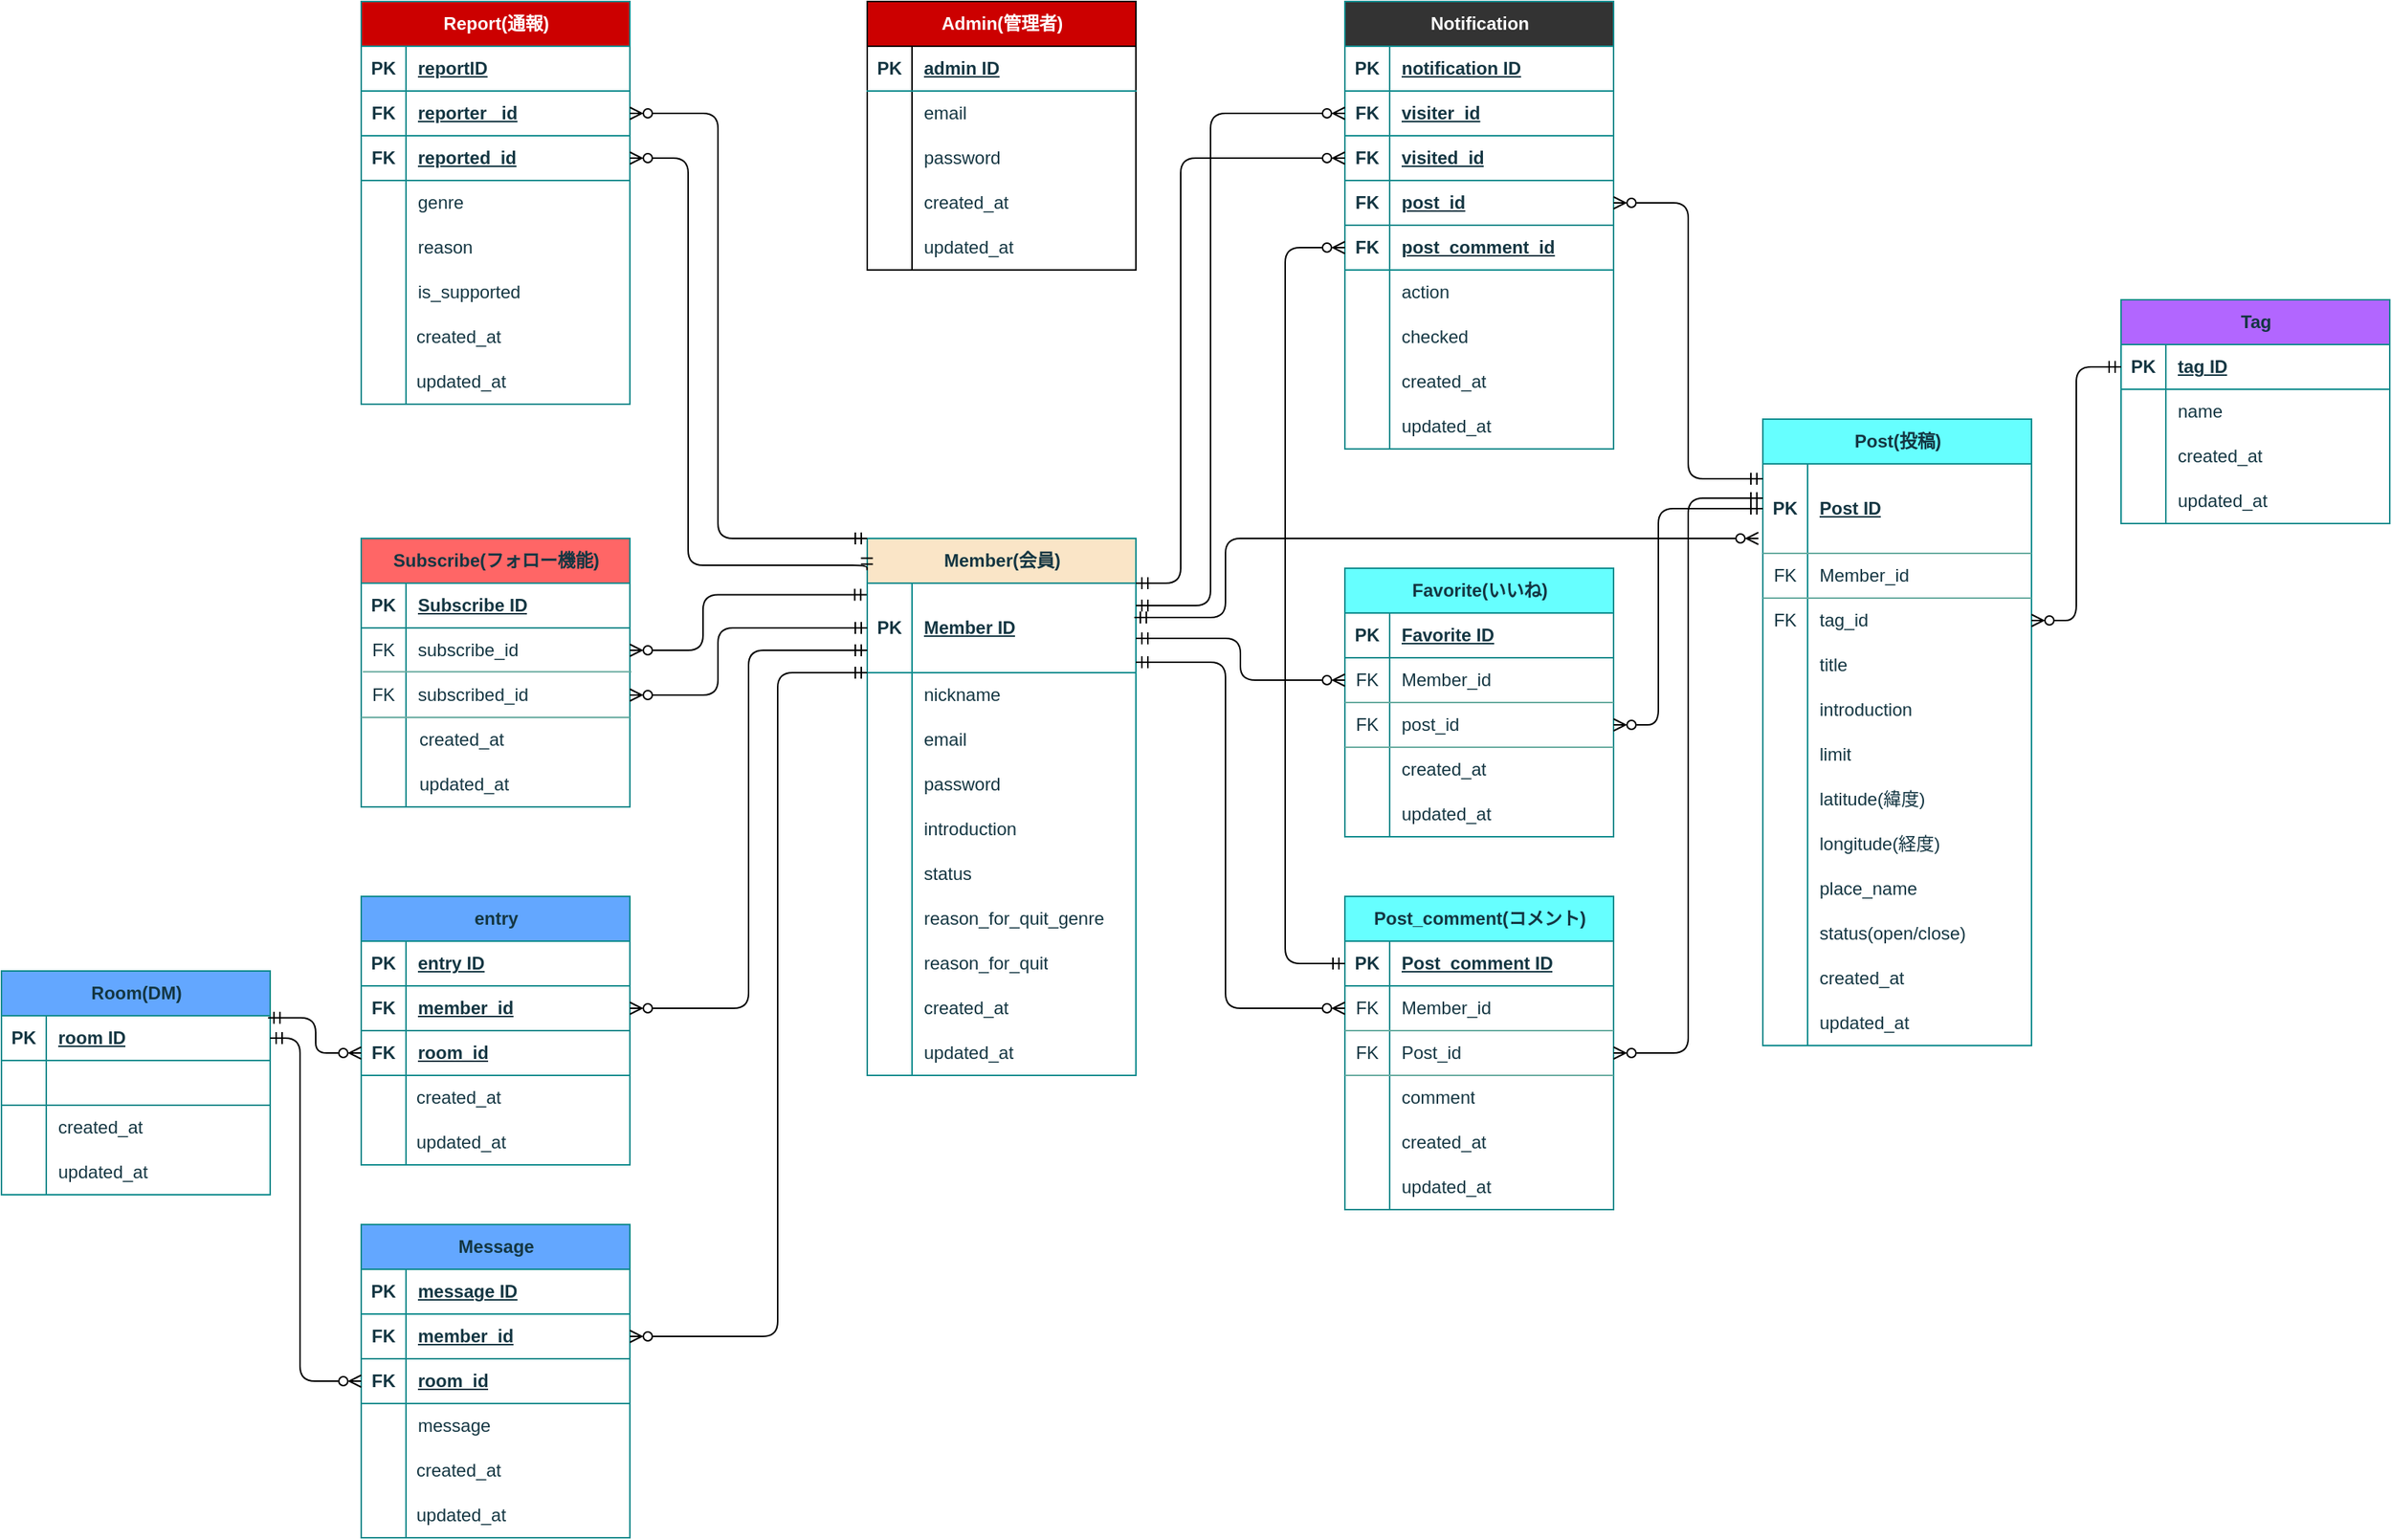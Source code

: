 <mxfile version="21.6.1" type="github">
  <diagram name="ページ1" id="A-aV3AcrUMxkYcAU4oyE">
    <mxGraphModel dx="2170" dy="1995" grid="1" gridSize="10" guides="1" tooltips="1" connect="1" arrows="1" fold="1" page="1" pageScale="1" pageWidth="827" pageHeight="1169" math="0" shadow="0">
      <root>
        <mxCell id="0" />
        <mxCell id="1" parent="0" />
        <mxCell id="ifHCPks3sFScEfOFRoQ5-178" value="&lt;font color=&quot;#ffffff&quot;&gt;Report(通報)&lt;/font&gt;" style="shape=table;startSize=30;container=1;collapsible=1;childLayout=tableLayout;fixedRows=1;rowLines=0;fontStyle=1;align=center;resizeLast=1;html=1;labelBackgroundColor=none;fillColor=#CC0000;strokeColor=#0F8B8D;fontColor=#143642;rounded=0;" parent="1" vertex="1">
          <mxGeometry x="-219" y="-1000" width="180" height="270" as="geometry" />
        </mxCell>
        <mxCell id="ifHCPks3sFScEfOFRoQ5-179" value="" style="shape=tableRow;horizontal=0;startSize=0;swimlaneHead=0;swimlaneBody=0;fillColor=none;collapsible=0;dropTarget=0;points=[[0,0.5],[1,0.5]];portConstraint=eastwest;top=0;left=0;right=0;bottom=1;labelBackgroundColor=none;strokeColor=#0F8B8D;fontColor=#143642;rounded=0;" parent="ifHCPks3sFScEfOFRoQ5-178" vertex="1">
          <mxGeometry y="30" width="180" height="30" as="geometry" />
        </mxCell>
        <mxCell id="ifHCPks3sFScEfOFRoQ5-180" value="PK" style="shape=partialRectangle;connectable=0;fillColor=none;top=0;left=0;bottom=0;right=0;fontStyle=1;overflow=hidden;whiteSpace=wrap;html=1;labelBackgroundColor=none;strokeColor=#0F8B8D;fontColor=#143642;rounded=0;" parent="ifHCPks3sFScEfOFRoQ5-179" vertex="1">
          <mxGeometry width="30" height="30" as="geometry">
            <mxRectangle width="30" height="30" as="alternateBounds" />
          </mxGeometry>
        </mxCell>
        <mxCell id="ifHCPks3sFScEfOFRoQ5-181" value="reportID" style="shape=partialRectangle;connectable=0;fillColor=none;top=0;left=0;bottom=0;right=0;align=left;spacingLeft=6;fontStyle=5;overflow=hidden;whiteSpace=wrap;html=1;labelBackgroundColor=none;strokeColor=#0F8B8D;fontColor=#143642;rounded=0;" parent="ifHCPks3sFScEfOFRoQ5-179" vertex="1">
          <mxGeometry x="30" width="150" height="30" as="geometry">
            <mxRectangle width="150" height="30" as="alternateBounds" />
          </mxGeometry>
        </mxCell>
        <mxCell id="ifHCPks3sFScEfOFRoQ5-482" style="shape=tableRow;horizontal=0;startSize=0;swimlaneHead=0;swimlaneBody=0;fillColor=none;collapsible=0;dropTarget=0;points=[[0,0.5],[1,0.5]];portConstraint=eastwest;top=0;left=0;right=0;bottom=1;labelBackgroundColor=none;strokeColor=#0F8B8D;fontColor=#143642;rounded=0;" parent="ifHCPks3sFScEfOFRoQ5-178" vertex="1">
          <mxGeometry y="60" width="180" height="30" as="geometry" />
        </mxCell>
        <mxCell id="ifHCPks3sFScEfOFRoQ5-483" value="FK" style="shape=partialRectangle;connectable=0;fillColor=none;top=0;left=0;bottom=0;right=0;fontStyle=1;overflow=hidden;whiteSpace=wrap;html=1;labelBackgroundColor=none;strokeColor=#0F8B8D;fontColor=#143642;rounded=0;" parent="ifHCPks3sFScEfOFRoQ5-482" vertex="1">
          <mxGeometry width="30" height="30" as="geometry">
            <mxRectangle width="30" height="30" as="alternateBounds" />
          </mxGeometry>
        </mxCell>
        <mxCell id="ifHCPks3sFScEfOFRoQ5-484" value="reporter _id" style="shape=partialRectangle;connectable=0;fillColor=none;top=0;left=0;bottom=0;right=0;align=left;spacingLeft=6;fontStyle=5;overflow=hidden;whiteSpace=wrap;html=1;labelBackgroundColor=none;strokeColor=#0F8B8D;fontColor=#143642;rounded=0;" parent="ifHCPks3sFScEfOFRoQ5-482" vertex="1">
          <mxGeometry x="30" width="150" height="30" as="geometry">
            <mxRectangle width="150" height="30" as="alternateBounds" />
          </mxGeometry>
        </mxCell>
        <mxCell id="ifHCPks3sFScEfOFRoQ5-488" style="shape=tableRow;horizontal=0;startSize=0;swimlaneHead=0;swimlaneBody=0;fillColor=none;collapsible=0;dropTarget=0;points=[[0,0.5],[1,0.5]];portConstraint=eastwest;top=0;left=0;right=0;bottom=1;labelBackgroundColor=none;strokeColor=#0F8B8D;fontColor=#143642;rounded=0;" parent="ifHCPks3sFScEfOFRoQ5-178" vertex="1">
          <mxGeometry y="90" width="180" height="30" as="geometry" />
        </mxCell>
        <mxCell id="ifHCPks3sFScEfOFRoQ5-489" value="FK" style="shape=partialRectangle;connectable=0;fillColor=none;top=0;left=0;bottom=0;right=0;fontStyle=1;overflow=hidden;whiteSpace=wrap;html=1;labelBackgroundColor=none;strokeColor=#0F8B8D;fontColor=#143642;rounded=0;" parent="ifHCPks3sFScEfOFRoQ5-488" vertex="1">
          <mxGeometry width="30" height="30" as="geometry">
            <mxRectangle width="30" height="30" as="alternateBounds" />
          </mxGeometry>
        </mxCell>
        <mxCell id="ifHCPks3sFScEfOFRoQ5-490" value="reported_id" style="shape=partialRectangle;connectable=0;fillColor=none;top=0;left=0;bottom=0;right=0;align=left;spacingLeft=6;fontStyle=5;overflow=hidden;whiteSpace=wrap;html=1;labelBackgroundColor=none;strokeColor=#0F8B8D;fontColor=#143642;rounded=0;" parent="ifHCPks3sFScEfOFRoQ5-488" vertex="1">
          <mxGeometry x="30" width="150" height="30" as="geometry">
            <mxRectangle width="150" height="30" as="alternateBounds" />
          </mxGeometry>
        </mxCell>
        <mxCell id="ifHCPks3sFScEfOFRoQ5-182" value="" style="shape=tableRow;horizontal=0;startSize=0;swimlaneHead=0;swimlaneBody=0;fillColor=none;collapsible=0;dropTarget=0;points=[[0,0.5],[1,0.5]];portConstraint=eastwest;top=0;left=0;right=0;bottom=0;labelBackgroundColor=none;strokeColor=#0F8B8D;fontColor=#143642;rounded=0;" parent="ifHCPks3sFScEfOFRoQ5-178" vertex="1">
          <mxGeometry y="120" width="180" height="30" as="geometry" />
        </mxCell>
        <mxCell id="ifHCPks3sFScEfOFRoQ5-183" value="" style="shape=partialRectangle;connectable=0;fillColor=none;top=0;left=0;bottom=0;right=0;editable=1;overflow=hidden;whiteSpace=wrap;html=1;labelBackgroundColor=none;strokeColor=#0F8B8D;fontColor=#143642;rounded=0;" parent="ifHCPks3sFScEfOFRoQ5-182" vertex="1">
          <mxGeometry width="30" height="30" as="geometry">
            <mxRectangle width="30" height="30" as="alternateBounds" />
          </mxGeometry>
        </mxCell>
        <mxCell id="ifHCPks3sFScEfOFRoQ5-184" value="genre" style="shape=partialRectangle;connectable=0;fillColor=none;top=0;left=0;bottom=0;right=0;align=left;spacingLeft=6;overflow=hidden;whiteSpace=wrap;html=1;labelBackgroundColor=none;strokeColor=#0F8B8D;fontColor=#143642;rounded=0;" parent="ifHCPks3sFScEfOFRoQ5-182" vertex="1">
          <mxGeometry x="30" width="150" height="30" as="geometry">
            <mxRectangle width="150" height="30" as="alternateBounds" />
          </mxGeometry>
        </mxCell>
        <mxCell id="ifHCPks3sFScEfOFRoQ5-185" value="" style="shape=tableRow;horizontal=0;startSize=0;swimlaneHead=0;swimlaneBody=0;fillColor=none;collapsible=0;dropTarget=0;points=[[0,0.5],[1,0.5]];portConstraint=eastwest;top=0;left=0;right=0;bottom=0;labelBackgroundColor=none;strokeColor=#0F8B8D;fontColor=#143642;rounded=0;" parent="ifHCPks3sFScEfOFRoQ5-178" vertex="1">
          <mxGeometry y="150" width="180" height="30" as="geometry" />
        </mxCell>
        <mxCell id="ifHCPks3sFScEfOFRoQ5-186" value="" style="shape=partialRectangle;connectable=0;fillColor=none;top=0;left=0;bottom=0;right=0;editable=1;overflow=hidden;whiteSpace=wrap;html=1;labelBackgroundColor=none;strokeColor=#0F8B8D;fontColor=#143642;rounded=0;" parent="ifHCPks3sFScEfOFRoQ5-185" vertex="1">
          <mxGeometry width="30" height="30" as="geometry">
            <mxRectangle width="30" height="30" as="alternateBounds" />
          </mxGeometry>
        </mxCell>
        <mxCell id="ifHCPks3sFScEfOFRoQ5-187" value="reason" style="shape=partialRectangle;connectable=0;fillColor=none;top=0;left=0;bottom=0;right=0;align=left;spacingLeft=6;overflow=hidden;whiteSpace=wrap;html=1;labelBackgroundColor=none;strokeColor=#0F8B8D;fontColor=#143642;rounded=0;" parent="ifHCPks3sFScEfOFRoQ5-185" vertex="1">
          <mxGeometry x="30" width="150" height="30" as="geometry">
            <mxRectangle width="150" height="30" as="alternateBounds" />
          </mxGeometry>
        </mxCell>
        <mxCell id="xIIedrhSP5e2ZnhwjJ1w-1" style="shape=tableRow;horizontal=0;startSize=0;swimlaneHead=0;swimlaneBody=0;fillColor=none;collapsible=0;dropTarget=0;points=[[0,0.5],[1,0.5]];portConstraint=eastwest;top=0;left=0;right=0;bottom=0;labelBackgroundColor=none;strokeColor=#0F8B8D;fontColor=#143642;rounded=0;" parent="ifHCPks3sFScEfOFRoQ5-178" vertex="1">
          <mxGeometry y="180" width="180" height="30" as="geometry" />
        </mxCell>
        <mxCell id="xIIedrhSP5e2ZnhwjJ1w-2" style="shape=partialRectangle;connectable=0;fillColor=none;top=0;left=0;bottom=0;right=0;editable=1;overflow=hidden;whiteSpace=wrap;html=1;labelBackgroundColor=none;strokeColor=#0F8B8D;fontColor=#143642;rounded=0;" parent="xIIedrhSP5e2ZnhwjJ1w-1" vertex="1">
          <mxGeometry width="30" height="30" as="geometry">
            <mxRectangle width="30" height="30" as="alternateBounds" />
          </mxGeometry>
        </mxCell>
        <mxCell id="xIIedrhSP5e2ZnhwjJ1w-3" value="is_supported" style="shape=partialRectangle;connectable=0;fillColor=none;top=0;left=0;bottom=0;right=0;align=left;spacingLeft=6;overflow=hidden;whiteSpace=wrap;html=1;labelBackgroundColor=none;strokeColor=#0F8B8D;fontColor=#143642;rounded=0;" parent="xIIedrhSP5e2ZnhwjJ1w-1" vertex="1">
          <mxGeometry x="30" width="150" height="30" as="geometry">
            <mxRectangle width="150" height="30" as="alternateBounds" />
          </mxGeometry>
        </mxCell>
        <mxCell id="ifHCPks3sFScEfOFRoQ5-188" value="" style="shape=tableRow;horizontal=0;startSize=0;swimlaneHead=0;swimlaneBody=0;fillColor=none;collapsible=0;dropTarget=0;points=[[0,0.5],[1,0.5]];portConstraint=eastwest;top=0;left=0;right=0;bottom=0;labelBackgroundColor=none;strokeColor=#0F8B8D;fontColor=#143642;rounded=0;" parent="ifHCPks3sFScEfOFRoQ5-178" vertex="1">
          <mxGeometry y="210" width="180" height="30" as="geometry" />
        </mxCell>
        <mxCell id="ifHCPks3sFScEfOFRoQ5-189" value="" style="shape=partialRectangle;connectable=0;fillColor=none;top=0;left=0;bottom=0;right=0;editable=1;overflow=hidden;whiteSpace=wrap;html=1;labelBackgroundColor=none;strokeColor=#0F8B8D;fontColor=#143642;rounded=0;" parent="ifHCPks3sFScEfOFRoQ5-188" vertex="1">
          <mxGeometry width="30" height="30" as="geometry">
            <mxRectangle width="30" height="30" as="alternateBounds" />
          </mxGeometry>
        </mxCell>
        <mxCell id="ifHCPks3sFScEfOFRoQ5-190" value="" style="shape=partialRectangle;connectable=0;fillColor=none;top=0;left=0;bottom=0;right=0;align=left;spacingLeft=6;overflow=hidden;whiteSpace=wrap;html=1;labelBackgroundColor=none;strokeColor=#0F8B8D;fontColor=#143642;rounded=0;" parent="ifHCPks3sFScEfOFRoQ5-188" vertex="1">
          <mxGeometry x="30" width="150" height="30" as="geometry">
            <mxRectangle width="150" height="30" as="alternateBounds" />
          </mxGeometry>
        </mxCell>
        <mxCell id="ifHCPks3sFScEfOFRoQ5-514" style="shape=tableRow;horizontal=0;startSize=0;swimlaneHead=0;swimlaneBody=0;fillColor=none;collapsible=0;dropTarget=0;points=[[0,0.5],[1,0.5]];portConstraint=eastwest;top=0;left=0;right=0;bottom=0;labelBackgroundColor=none;strokeColor=#0F8B8D;fontColor=#143642;rounded=0;" parent="ifHCPks3sFScEfOFRoQ5-178" vertex="1">
          <mxGeometry y="240" width="180" height="30" as="geometry" />
        </mxCell>
        <mxCell id="ifHCPks3sFScEfOFRoQ5-515" style="shape=partialRectangle;connectable=0;fillColor=none;top=0;left=0;bottom=0;right=0;editable=1;overflow=hidden;whiteSpace=wrap;html=1;labelBackgroundColor=none;strokeColor=#0F8B8D;fontColor=#143642;rounded=0;" parent="ifHCPks3sFScEfOFRoQ5-514" vertex="1">
          <mxGeometry width="30" height="30" as="geometry">
            <mxRectangle width="30" height="30" as="alternateBounds" />
          </mxGeometry>
        </mxCell>
        <mxCell id="ifHCPks3sFScEfOFRoQ5-516" style="shape=partialRectangle;connectable=0;fillColor=none;top=0;left=0;bottom=0;right=0;align=left;spacingLeft=6;overflow=hidden;whiteSpace=wrap;html=1;labelBackgroundColor=none;strokeColor=#0F8B8D;fontColor=#143642;rounded=0;" parent="ifHCPks3sFScEfOFRoQ5-514" vertex="1">
          <mxGeometry x="30" width="150" height="30" as="geometry">
            <mxRectangle width="150" height="30" as="alternateBounds" />
          </mxGeometry>
        </mxCell>
        <mxCell id="ifHCPks3sFScEfOFRoQ5-191" value="Subscribe(フォロー機能)" style="shape=table;startSize=30;container=1;collapsible=1;childLayout=tableLayout;fixedRows=1;rowLines=0;fontStyle=1;align=center;resizeLast=1;html=1;movable=1;resizable=1;rotatable=1;deletable=1;editable=1;locked=0;connectable=1;labelBackgroundColor=none;fillColor=#FF6666;strokeColor=#0F8B8D;fontColor=#143642;rounded=0;" parent="1" vertex="1">
          <mxGeometry x="-219" y="-640" width="180" height="180" as="geometry" />
        </mxCell>
        <mxCell id="ifHCPks3sFScEfOFRoQ5-192" value="" style="shape=tableRow;horizontal=0;startSize=0;swimlaneHead=0;swimlaneBody=0;fillColor=none;collapsible=0;dropTarget=0;points=[[0,0.5],[1,0.5]];portConstraint=eastwest;top=0;left=0;right=0;bottom=1;labelBackgroundColor=none;strokeColor=#0F8B8D;fontColor=#143642;rounded=0;" parent="ifHCPks3sFScEfOFRoQ5-191" vertex="1">
          <mxGeometry y="30" width="180" height="30" as="geometry" />
        </mxCell>
        <mxCell id="ifHCPks3sFScEfOFRoQ5-193" value="PK" style="shape=partialRectangle;connectable=0;fillColor=none;top=0;left=0;bottom=0;right=0;fontStyle=1;overflow=hidden;whiteSpace=wrap;html=1;labelBackgroundColor=none;strokeColor=#0F8B8D;fontColor=#143642;rounded=0;" parent="ifHCPks3sFScEfOFRoQ5-192" vertex="1">
          <mxGeometry width="30" height="30" as="geometry">
            <mxRectangle width="30" height="30" as="alternateBounds" />
          </mxGeometry>
        </mxCell>
        <mxCell id="ifHCPks3sFScEfOFRoQ5-194" value="Subscribe ID" style="shape=partialRectangle;connectable=0;fillColor=none;top=0;left=0;bottom=0;right=0;align=left;spacingLeft=6;fontStyle=5;overflow=hidden;whiteSpace=wrap;html=1;labelBackgroundColor=none;strokeColor=#0F8B8D;fontColor=#143642;rounded=0;" parent="ifHCPks3sFScEfOFRoQ5-192" vertex="1">
          <mxGeometry x="30" width="150" height="30" as="geometry">
            <mxRectangle width="150" height="30" as="alternateBounds" />
          </mxGeometry>
        </mxCell>
        <mxCell id="ifHCPks3sFScEfOFRoQ5-195" value="" style="shape=tableRow;horizontal=0;startSize=0;swimlaneHead=0;swimlaneBody=0;fillColor=none;collapsible=0;dropTarget=0;points=[[0,0.5],[1,0.5]];portConstraint=eastwest;top=0;left=0;right=0;bottom=0;labelBackgroundColor=none;strokeColor=#0F8B8D;fontColor=#143642;rounded=0;" parent="ifHCPks3sFScEfOFRoQ5-191" vertex="1">
          <mxGeometry y="60" width="180" height="30" as="geometry" />
        </mxCell>
        <mxCell id="ifHCPks3sFScEfOFRoQ5-196" value="FK" style="shape=partialRectangle;connectable=0;fillColor=none;top=0;left=0;bottom=0;right=0;editable=1;overflow=hidden;whiteSpace=wrap;html=1;labelBackgroundColor=none;strokeColor=#0F8B8D;fontColor=#143642;rounded=0;" parent="ifHCPks3sFScEfOFRoQ5-195" vertex="1">
          <mxGeometry width="30" height="30" as="geometry">
            <mxRectangle width="30" height="30" as="alternateBounds" />
          </mxGeometry>
        </mxCell>
        <mxCell id="ifHCPks3sFScEfOFRoQ5-197" value="subscribe_id" style="shape=partialRectangle;connectable=0;fillColor=none;top=0;left=0;bottom=0;right=0;align=left;spacingLeft=6;overflow=hidden;whiteSpace=wrap;html=1;labelBackgroundColor=none;strokeColor=#0F8B8D;fontColor=#143642;rounded=0;" parent="ifHCPks3sFScEfOFRoQ5-195" vertex="1">
          <mxGeometry x="30" width="150" height="30" as="geometry">
            <mxRectangle width="150" height="30" as="alternateBounds" />
          </mxGeometry>
        </mxCell>
        <mxCell id="ifHCPks3sFScEfOFRoQ5-198" value="" style="shape=tableRow;horizontal=0;startSize=0;swimlaneHead=0;swimlaneBody=0;fillColor=none;collapsible=0;dropTarget=0;points=[[0,0.5],[1,0.5]];portConstraint=eastwest;top=0;left=0;right=0;bottom=0;strokeColor=#0F8B8D;labelBackgroundColor=none;fontColor=#143642;rounded=0;" parent="ifHCPks3sFScEfOFRoQ5-191" vertex="1">
          <mxGeometry y="90" width="180" height="30" as="geometry" />
        </mxCell>
        <mxCell id="ifHCPks3sFScEfOFRoQ5-199" value="FK" style="shape=partialRectangle;connectable=0;fillColor=none;top=0;left=0;bottom=0;right=0;editable=1;overflow=hidden;whiteSpace=wrap;html=1;labelBackgroundColor=none;strokeColor=#0F8B8D;fontColor=#143642;rounded=0;" parent="ifHCPks3sFScEfOFRoQ5-198" vertex="1">
          <mxGeometry width="30" height="30" as="geometry">
            <mxRectangle width="30" height="30" as="alternateBounds" />
          </mxGeometry>
        </mxCell>
        <mxCell id="ifHCPks3sFScEfOFRoQ5-200" value="" style="shape=partialRectangle;connectable=0;fillColor=none;top=0;left=0;bottom=0;right=0;align=left;spacingLeft=6;overflow=hidden;whiteSpace=wrap;html=1;labelBackgroundColor=none;strokeColor=#0F8B8D;fontColor=#143642;rounded=0;" parent="ifHCPks3sFScEfOFRoQ5-198" vertex="1">
          <mxGeometry x="30" width="150" height="30" as="geometry">
            <mxRectangle width="150" height="30" as="alternateBounds" />
          </mxGeometry>
        </mxCell>
        <mxCell id="ifHCPks3sFScEfOFRoQ5-201" value="" style="shape=tableRow;horizontal=0;startSize=0;swimlaneHead=0;swimlaneBody=0;fillColor=none;collapsible=0;dropTarget=0;points=[[0,0.5],[1,0.5]];portConstraint=eastwest;top=0;left=0;right=0;bottom=0;labelBackgroundColor=none;strokeColor=#0F8B8D;fontColor=#143642;rounded=0;" parent="ifHCPks3sFScEfOFRoQ5-191" vertex="1">
          <mxGeometry y="120" width="180" height="30" as="geometry" />
        </mxCell>
        <mxCell id="ifHCPks3sFScEfOFRoQ5-202" value="" style="shape=partialRectangle;connectable=0;fillColor=none;top=0;left=0;bottom=0;right=0;editable=1;overflow=hidden;whiteSpace=wrap;html=1;labelBackgroundColor=none;strokeColor=#0F8B8D;fontColor=#143642;rounded=0;" parent="ifHCPks3sFScEfOFRoQ5-201" vertex="1">
          <mxGeometry width="30" height="30" as="geometry">
            <mxRectangle width="30" height="30" as="alternateBounds" />
          </mxGeometry>
        </mxCell>
        <mxCell id="ifHCPks3sFScEfOFRoQ5-203" value="" style="shape=partialRectangle;connectable=0;fillColor=none;top=0;left=0;bottom=0;right=0;align=left;spacingLeft=6;overflow=hidden;whiteSpace=wrap;html=1;labelBackgroundColor=none;strokeColor=#0F8B8D;fontColor=#143642;rounded=0;" parent="ifHCPks3sFScEfOFRoQ5-201" vertex="1">
          <mxGeometry x="30" width="150" height="30" as="geometry">
            <mxRectangle width="150" height="30" as="alternateBounds" />
          </mxGeometry>
        </mxCell>
        <mxCell id="ifHCPks3sFScEfOFRoQ5-407" style="shape=tableRow;horizontal=0;startSize=0;swimlaneHead=0;swimlaneBody=0;fillColor=none;collapsible=0;dropTarget=0;points=[[0,0.5],[1,0.5]];portConstraint=eastwest;top=0;left=0;right=0;bottom=0;labelBackgroundColor=none;strokeColor=#0F8B8D;fontColor=#143642;rounded=0;" parent="ifHCPks3sFScEfOFRoQ5-191" vertex="1">
          <mxGeometry y="150" width="180" height="30" as="geometry" />
        </mxCell>
        <mxCell id="ifHCPks3sFScEfOFRoQ5-408" style="shape=partialRectangle;connectable=0;fillColor=none;top=0;left=0;bottom=0;right=0;editable=1;overflow=hidden;whiteSpace=wrap;html=1;labelBackgroundColor=none;strokeColor=#0F8B8D;fontColor=#143642;rounded=0;" parent="ifHCPks3sFScEfOFRoQ5-407" vertex="1">
          <mxGeometry width="30" height="30" as="geometry">
            <mxRectangle width="30" height="30" as="alternateBounds" />
          </mxGeometry>
        </mxCell>
        <mxCell id="ifHCPks3sFScEfOFRoQ5-409" style="shape=partialRectangle;connectable=0;fillColor=none;top=0;left=0;bottom=0;right=0;align=left;spacingLeft=6;overflow=hidden;whiteSpace=wrap;html=1;labelBackgroundColor=none;strokeColor=#0F8B8D;fontColor=#143642;rounded=0;" parent="ifHCPks3sFScEfOFRoQ5-407" vertex="1">
          <mxGeometry x="30" width="150" height="30" as="geometry">
            <mxRectangle width="150" height="30" as="alternateBounds" />
          </mxGeometry>
        </mxCell>
        <mxCell id="ifHCPks3sFScEfOFRoQ5-204" value="entry" style="shape=table;startSize=30;container=1;collapsible=1;childLayout=tableLayout;fixedRows=1;rowLines=0;fontStyle=1;align=center;resizeLast=1;html=1;labelBackgroundColor=none;fillColor=#63A7FF;strokeColor=#0F8B8D;fontColor=#143642;rounded=0;" parent="1" vertex="1">
          <mxGeometry x="-219" y="-400" width="180" height="180" as="geometry" />
        </mxCell>
        <mxCell id="ifHCPks3sFScEfOFRoQ5-205" value="" style="shape=tableRow;horizontal=0;startSize=0;swimlaneHead=0;swimlaneBody=0;fillColor=none;collapsible=0;dropTarget=0;points=[[0,0.5],[1,0.5]];portConstraint=eastwest;top=0;left=0;right=0;bottom=1;labelBackgroundColor=none;strokeColor=#0F8B8D;fontColor=#143642;rounded=0;" parent="ifHCPks3sFScEfOFRoQ5-204" vertex="1">
          <mxGeometry y="30" width="180" height="30" as="geometry" />
        </mxCell>
        <mxCell id="ifHCPks3sFScEfOFRoQ5-206" value="PK" style="shape=partialRectangle;connectable=0;fillColor=none;top=0;left=0;bottom=0;right=0;fontStyle=1;overflow=hidden;whiteSpace=wrap;html=1;labelBackgroundColor=none;strokeColor=#0F8B8D;fontColor=#143642;rounded=0;" parent="ifHCPks3sFScEfOFRoQ5-205" vertex="1">
          <mxGeometry width="30" height="30" as="geometry">
            <mxRectangle width="30" height="30" as="alternateBounds" />
          </mxGeometry>
        </mxCell>
        <mxCell id="ifHCPks3sFScEfOFRoQ5-207" value="entry ID" style="shape=partialRectangle;connectable=0;fillColor=none;top=0;left=0;bottom=0;right=0;align=left;spacingLeft=6;fontStyle=5;overflow=hidden;whiteSpace=wrap;html=1;labelBackgroundColor=none;strokeColor=#0F8B8D;fontColor=#143642;rounded=0;" parent="ifHCPks3sFScEfOFRoQ5-205" vertex="1">
          <mxGeometry x="30" width="150" height="30" as="geometry">
            <mxRectangle width="150" height="30" as="alternateBounds" />
          </mxGeometry>
        </mxCell>
        <mxCell id="ifHCPks3sFScEfOFRoQ5-508" style="shape=tableRow;horizontal=0;startSize=0;swimlaneHead=0;swimlaneBody=0;fillColor=none;collapsible=0;dropTarget=0;points=[[0,0.5],[1,0.5]];portConstraint=eastwest;top=0;left=0;right=0;bottom=1;labelBackgroundColor=none;strokeColor=#0F8B8D;fontColor=#143642;rounded=0;" parent="ifHCPks3sFScEfOFRoQ5-204" vertex="1">
          <mxGeometry y="60" width="180" height="30" as="geometry" />
        </mxCell>
        <mxCell id="ifHCPks3sFScEfOFRoQ5-509" value="FK" style="shape=partialRectangle;connectable=0;fillColor=none;top=0;left=0;bottom=0;right=0;fontStyle=1;overflow=hidden;whiteSpace=wrap;html=1;labelBackgroundColor=none;strokeColor=#0F8B8D;fontColor=#143642;rounded=0;" parent="ifHCPks3sFScEfOFRoQ5-508" vertex="1">
          <mxGeometry width="30" height="30" as="geometry">
            <mxRectangle width="30" height="30" as="alternateBounds" />
          </mxGeometry>
        </mxCell>
        <mxCell id="ifHCPks3sFScEfOFRoQ5-510" value="member_id" style="shape=partialRectangle;connectable=0;fillColor=none;top=0;left=0;bottom=0;right=0;align=left;spacingLeft=6;fontStyle=5;overflow=hidden;whiteSpace=wrap;html=1;labelBackgroundColor=none;strokeColor=#0F8B8D;fontColor=#143642;rounded=0;" parent="ifHCPks3sFScEfOFRoQ5-508" vertex="1">
          <mxGeometry x="30" width="150" height="30" as="geometry">
            <mxRectangle width="150" height="30" as="alternateBounds" />
          </mxGeometry>
        </mxCell>
        <mxCell id="ifHCPks3sFScEfOFRoQ5-505" style="shape=tableRow;horizontal=0;startSize=0;swimlaneHead=0;swimlaneBody=0;fillColor=none;collapsible=0;dropTarget=0;points=[[0,0.5],[1,0.5]];portConstraint=eastwest;top=0;left=0;right=0;bottom=1;labelBackgroundColor=none;strokeColor=#0F8B8D;fontColor=#143642;rounded=0;" parent="ifHCPks3sFScEfOFRoQ5-204" vertex="1">
          <mxGeometry y="90" width="180" height="30" as="geometry" />
        </mxCell>
        <mxCell id="ifHCPks3sFScEfOFRoQ5-506" value="FK" style="shape=partialRectangle;connectable=0;fillColor=none;top=0;left=0;bottom=0;right=0;fontStyle=1;overflow=hidden;whiteSpace=wrap;html=1;labelBackgroundColor=none;strokeColor=#0F8B8D;fontColor=#143642;rounded=0;" parent="ifHCPks3sFScEfOFRoQ5-505" vertex="1">
          <mxGeometry width="30" height="30" as="geometry">
            <mxRectangle width="30" height="30" as="alternateBounds" />
          </mxGeometry>
        </mxCell>
        <mxCell id="ifHCPks3sFScEfOFRoQ5-507" value="room_id" style="shape=partialRectangle;connectable=0;fillColor=none;top=0;left=0;bottom=0;right=0;align=left;spacingLeft=6;fontStyle=5;overflow=hidden;whiteSpace=wrap;html=1;labelBackgroundColor=none;strokeColor=#0F8B8D;fontColor=#143642;rounded=0;" parent="ifHCPks3sFScEfOFRoQ5-505" vertex="1">
          <mxGeometry x="30" width="150" height="30" as="geometry">
            <mxRectangle width="150" height="30" as="alternateBounds" />
          </mxGeometry>
        </mxCell>
        <mxCell id="ifHCPks3sFScEfOFRoQ5-208" value="" style="shape=tableRow;horizontal=0;startSize=0;swimlaneHead=0;swimlaneBody=0;fillColor=none;collapsible=0;dropTarget=0;points=[[0,0.5],[1,0.5]];portConstraint=eastwest;top=0;left=0;right=0;bottom=0;labelBackgroundColor=none;strokeColor=#0F8B8D;fontColor=#143642;rounded=0;" parent="ifHCPks3sFScEfOFRoQ5-204" vertex="1">
          <mxGeometry y="120" width="180" height="30" as="geometry" />
        </mxCell>
        <mxCell id="ifHCPks3sFScEfOFRoQ5-209" value="" style="shape=partialRectangle;connectable=0;fillColor=none;top=0;left=0;bottom=0;right=0;editable=1;overflow=hidden;whiteSpace=wrap;html=1;labelBackgroundColor=none;strokeColor=#0F8B8D;fontColor=#143642;rounded=0;" parent="ifHCPks3sFScEfOFRoQ5-208" vertex="1">
          <mxGeometry width="30" height="30" as="geometry">
            <mxRectangle width="30" height="30" as="alternateBounds" />
          </mxGeometry>
        </mxCell>
        <mxCell id="ifHCPks3sFScEfOFRoQ5-210" value="" style="shape=partialRectangle;connectable=0;fillColor=none;top=0;left=0;bottom=0;right=0;align=left;spacingLeft=6;overflow=hidden;whiteSpace=wrap;html=1;labelBackgroundColor=none;strokeColor=#0F8B8D;fontColor=#143642;rounded=0;" parent="ifHCPks3sFScEfOFRoQ5-208" vertex="1">
          <mxGeometry x="30" width="150" height="30" as="geometry">
            <mxRectangle width="150" height="30" as="alternateBounds" />
          </mxGeometry>
        </mxCell>
        <mxCell id="ifHCPks3sFScEfOFRoQ5-511" style="shape=tableRow;horizontal=0;startSize=0;swimlaneHead=0;swimlaneBody=0;fillColor=none;collapsible=0;dropTarget=0;points=[[0,0.5],[1,0.5]];portConstraint=eastwest;top=0;left=0;right=0;bottom=0;labelBackgroundColor=none;strokeColor=#0F8B8D;fontColor=#143642;rounded=0;" parent="ifHCPks3sFScEfOFRoQ5-204" vertex="1">
          <mxGeometry y="150" width="180" height="30" as="geometry" />
        </mxCell>
        <mxCell id="ifHCPks3sFScEfOFRoQ5-512" style="shape=partialRectangle;connectable=0;fillColor=none;top=0;left=0;bottom=0;right=0;editable=1;overflow=hidden;whiteSpace=wrap;html=1;labelBackgroundColor=none;strokeColor=#0F8B8D;fontColor=#143642;rounded=0;" parent="ifHCPks3sFScEfOFRoQ5-511" vertex="1">
          <mxGeometry width="30" height="30" as="geometry">
            <mxRectangle width="30" height="30" as="alternateBounds" />
          </mxGeometry>
        </mxCell>
        <mxCell id="ifHCPks3sFScEfOFRoQ5-513" style="shape=partialRectangle;connectable=0;fillColor=none;top=0;left=0;bottom=0;right=0;align=left;spacingLeft=6;overflow=hidden;whiteSpace=wrap;html=1;labelBackgroundColor=none;strokeColor=#0F8B8D;fontColor=#143642;rounded=0;" parent="ifHCPks3sFScEfOFRoQ5-511" vertex="1">
          <mxGeometry x="30" width="150" height="30" as="geometry">
            <mxRectangle width="150" height="30" as="alternateBounds" />
          </mxGeometry>
        </mxCell>
        <mxCell id="ifHCPks3sFScEfOFRoQ5-217" value="Tag" style="shape=table;startSize=30;container=1;collapsible=1;childLayout=tableLayout;fixedRows=1;rowLines=0;fontStyle=1;align=center;resizeLast=1;html=1;labelBackgroundColor=none;fillColor=#B266FF;strokeColor=#0F8B8D;fontColor=#143642;rounded=0;" parent="1" vertex="1">
          <mxGeometry x="960" y="-800" width="180" height="150" as="geometry" />
        </mxCell>
        <mxCell id="ifHCPks3sFScEfOFRoQ5-218" value="" style="shape=tableRow;horizontal=0;startSize=0;swimlaneHead=0;swimlaneBody=0;fillColor=none;collapsible=0;dropTarget=0;points=[[0,0.5],[1,0.5]];portConstraint=eastwest;top=0;left=0;right=0;bottom=1;labelBackgroundColor=none;strokeColor=#0F8B8D;fontColor=#143642;rounded=0;" parent="ifHCPks3sFScEfOFRoQ5-217" vertex="1">
          <mxGeometry y="30" width="180" height="30" as="geometry" />
        </mxCell>
        <mxCell id="ifHCPks3sFScEfOFRoQ5-219" value="PK" style="shape=partialRectangle;connectable=0;fillColor=none;top=0;left=0;bottom=0;right=0;fontStyle=1;overflow=hidden;whiteSpace=wrap;html=1;labelBackgroundColor=none;strokeColor=#0F8B8D;fontColor=#143642;rounded=0;" parent="ifHCPks3sFScEfOFRoQ5-218" vertex="1">
          <mxGeometry width="30" height="30" as="geometry">
            <mxRectangle width="30" height="30" as="alternateBounds" />
          </mxGeometry>
        </mxCell>
        <mxCell id="ifHCPks3sFScEfOFRoQ5-220" value="tag ID" style="shape=partialRectangle;connectable=0;fillColor=none;top=0;left=0;bottom=0;right=0;align=left;spacingLeft=6;fontStyle=5;overflow=hidden;whiteSpace=wrap;html=1;labelBackgroundColor=none;strokeColor=#0F8B8D;fontColor=#143642;rounded=0;" parent="ifHCPks3sFScEfOFRoQ5-218" vertex="1">
          <mxGeometry x="30" width="150" height="30" as="geometry">
            <mxRectangle width="150" height="30" as="alternateBounds" />
          </mxGeometry>
        </mxCell>
        <mxCell id="ifHCPks3sFScEfOFRoQ5-221" value="" style="shape=tableRow;horizontal=0;startSize=0;swimlaneHead=0;swimlaneBody=0;fillColor=none;collapsible=0;dropTarget=0;points=[[0,0.5],[1,0.5]];portConstraint=eastwest;top=0;left=0;right=0;bottom=0;labelBackgroundColor=none;strokeColor=#0F8B8D;fontColor=#143642;rounded=0;" parent="ifHCPks3sFScEfOFRoQ5-217" vertex="1">
          <mxGeometry y="60" width="180" height="30" as="geometry" />
        </mxCell>
        <mxCell id="ifHCPks3sFScEfOFRoQ5-222" value="" style="shape=partialRectangle;connectable=0;fillColor=none;top=0;left=0;bottom=0;right=0;editable=1;overflow=hidden;whiteSpace=wrap;html=1;labelBackgroundColor=none;strokeColor=#0F8B8D;fontColor=#143642;rounded=0;" parent="ifHCPks3sFScEfOFRoQ5-221" vertex="1">
          <mxGeometry width="30" height="30" as="geometry">
            <mxRectangle width="30" height="30" as="alternateBounds" />
          </mxGeometry>
        </mxCell>
        <mxCell id="ifHCPks3sFScEfOFRoQ5-223" value="name" style="shape=partialRectangle;connectable=0;fillColor=none;top=0;left=0;bottom=0;right=0;align=left;spacingLeft=6;overflow=hidden;whiteSpace=wrap;html=1;labelBackgroundColor=none;strokeColor=#0F8B8D;fontColor=#143642;rounded=0;" parent="ifHCPks3sFScEfOFRoQ5-221" vertex="1">
          <mxGeometry x="30" width="150" height="30" as="geometry">
            <mxRectangle width="150" height="30" as="alternateBounds" />
          </mxGeometry>
        </mxCell>
        <mxCell id="ifHCPks3sFScEfOFRoQ5-224" value="" style="shape=tableRow;horizontal=0;startSize=0;swimlaneHead=0;swimlaneBody=0;fillColor=none;collapsible=0;dropTarget=0;points=[[0,0.5],[1,0.5]];portConstraint=eastwest;top=0;left=0;right=0;bottom=0;labelBackgroundColor=none;strokeColor=#0F8B8D;fontColor=#143642;rounded=0;" parent="ifHCPks3sFScEfOFRoQ5-217" vertex="1">
          <mxGeometry y="90" width="180" height="30" as="geometry" />
        </mxCell>
        <mxCell id="ifHCPks3sFScEfOFRoQ5-225" value="" style="shape=partialRectangle;connectable=0;fillColor=none;top=0;left=0;bottom=0;right=0;editable=1;overflow=hidden;whiteSpace=wrap;html=1;labelBackgroundColor=none;strokeColor=#0F8B8D;fontColor=#143642;rounded=0;" parent="ifHCPks3sFScEfOFRoQ5-224" vertex="1">
          <mxGeometry width="30" height="30" as="geometry">
            <mxRectangle width="30" height="30" as="alternateBounds" />
          </mxGeometry>
        </mxCell>
        <mxCell id="ifHCPks3sFScEfOFRoQ5-226" value="" style="shape=partialRectangle;connectable=0;fillColor=none;top=0;left=0;bottom=0;right=0;align=left;spacingLeft=6;overflow=hidden;whiteSpace=wrap;html=1;labelBackgroundColor=none;strokeColor=#0F8B8D;fontColor=#143642;rounded=0;" parent="ifHCPks3sFScEfOFRoQ5-224" vertex="1">
          <mxGeometry x="30" width="150" height="30" as="geometry">
            <mxRectangle width="150" height="30" as="alternateBounds" />
          </mxGeometry>
        </mxCell>
        <mxCell id="ifHCPks3sFScEfOFRoQ5-227" value="" style="shape=tableRow;horizontal=0;startSize=0;swimlaneHead=0;swimlaneBody=0;fillColor=none;collapsible=0;dropTarget=0;points=[[0,0.5],[1,0.5]];portConstraint=eastwest;top=0;left=0;right=0;bottom=0;labelBackgroundColor=none;strokeColor=#0F8B8D;fontColor=#143642;rounded=0;" parent="ifHCPks3sFScEfOFRoQ5-217" vertex="1">
          <mxGeometry y="120" width="180" height="30" as="geometry" />
        </mxCell>
        <mxCell id="ifHCPks3sFScEfOFRoQ5-228" value="" style="shape=partialRectangle;connectable=0;fillColor=none;top=0;left=0;bottom=0;right=0;editable=1;overflow=hidden;whiteSpace=wrap;html=1;labelBackgroundColor=none;strokeColor=#0F8B8D;fontColor=#143642;rounded=0;" parent="ifHCPks3sFScEfOFRoQ5-227" vertex="1">
          <mxGeometry width="30" height="30" as="geometry">
            <mxRectangle width="30" height="30" as="alternateBounds" />
          </mxGeometry>
        </mxCell>
        <mxCell id="ifHCPks3sFScEfOFRoQ5-229" value="" style="shape=partialRectangle;connectable=0;fillColor=none;top=0;left=0;bottom=0;right=0;align=left;spacingLeft=6;overflow=hidden;whiteSpace=wrap;html=1;labelBackgroundColor=none;strokeColor=#0F8B8D;fontColor=#143642;rounded=0;" parent="ifHCPks3sFScEfOFRoQ5-227" vertex="1">
          <mxGeometry x="30" width="150" height="30" as="geometry">
            <mxRectangle width="150" height="30" as="alternateBounds" />
          </mxGeometry>
        </mxCell>
        <mxCell id="ifHCPks3sFScEfOFRoQ5-230" value="Post_comment(コメント)" style="shape=table;startSize=30;container=1;collapsible=1;childLayout=tableLayout;fixedRows=1;rowLines=0;fontStyle=1;align=center;resizeLast=1;html=1;labelBackgroundColor=none;fillColor=#66FFFF;strokeColor=#0F8B8D;fontColor=#143642;rounded=0;" parent="1" vertex="1">
          <mxGeometry x="440" y="-400" width="180" height="210" as="geometry" />
        </mxCell>
        <mxCell id="ifHCPks3sFScEfOFRoQ5-231" value="" style="shape=tableRow;horizontal=0;startSize=0;swimlaneHead=0;swimlaneBody=0;fillColor=none;collapsible=0;dropTarget=0;points=[[0,0.5],[1,0.5]];portConstraint=eastwest;top=0;left=0;right=0;bottom=1;labelBackgroundColor=none;strokeColor=#0F8B8D;fontColor=#143642;rounded=0;" parent="ifHCPks3sFScEfOFRoQ5-230" vertex="1">
          <mxGeometry y="30" width="180" height="30" as="geometry" />
        </mxCell>
        <mxCell id="ifHCPks3sFScEfOFRoQ5-232" value="PK" style="shape=partialRectangle;connectable=0;fillColor=none;top=0;left=0;bottom=0;right=0;fontStyle=1;overflow=hidden;whiteSpace=wrap;html=1;labelBackgroundColor=none;strokeColor=#0F8B8D;fontColor=#143642;rounded=0;" parent="ifHCPks3sFScEfOFRoQ5-231" vertex="1">
          <mxGeometry width="30" height="30" as="geometry">
            <mxRectangle width="30" height="30" as="alternateBounds" />
          </mxGeometry>
        </mxCell>
        <mxCell id="ifHCPks3sFScEfOFRoQ5-233" value="Post_comment ID" style="shape=partialRectangle;connectable=0;fillColor=none;top=0;left=0;bottom=0;right=0;align=left;spacingLeft=6;fontStyle=5;overflow=hidden;whiteSpace=wrap;html=1;labelBackgroundColor=none;strokeColor=#0F8B8D;fontColor=#143642;rounded=0;" parent="ifHCPks3sFScEfOFRoQ5-231" vertex="1">
          <mxGeometry x="30" width="150" height="30" as="geometry">
            <mxRectangle width="150" height="30" as="alternateBounds" />
          </mxGeometry>
        </mxCell>
        <mxCell id="ifHCPks3sFScEfOFRoQ5-234" value="" style="shape=tableRow;horizontal=0;startSize=0;swimlaneHead=0;swimlaneBody=0;fillColor=none;collapsible=0;dropTarget=0;points=[[0,0.5],[1,0.5]];portConstraint=eastwest;top=0;left=0;right=0;bottom=0;labelBackgroundColor=none;strokeColor=#0F8B8D;fontColor=#143642;rounded=0;" parent="ifHCPks3sFScEfOFRoQ5-230" vertex="1">
          <mxGeometry y="60" width="180" height="30" as="geometry" />
        </mxCell>
        <mxCell id="ifHCPks3sFScEfOFRoQ5-235" value="FK" style="shape=partialRectangle;connectable=0;fillColor=none;top=0;left=0;bottom=0;right=0;editable=1;overflow=hidden;whiteSpace=wrap;html=1;labelBackgroundColor=none;strokeColor=#0F8B8D;fontColor=#143642;rounded=0;" parent="ifHCPks3sFScEfOFRoQ5-234" vertex="1">
          <mxGeometry width="30" height="30" as="geometry">
            <mxRectangle width="30" height="30" as="alternateBounds" />
          </mxGeometry>
        </mxCell>
        <mxCell id="ifHCPks3sFScEfOFRoQ5-236" value="Member_id" style="shape=partialRectangle;connectable=0;fillColor=none;top=0;left=0;bottom=0;right=0;align=left;spacingLeft=6;overflow=hidden;whiteSpace=wrap;html=1;labelBackgroundColor=none;strokeColor=#0F8B8D;fontColor=#143642;rounded=0;" parent="ifHCPks3sFScEfOFRoQ5-234" vertex="1">
          <mxGeometry x="30" width="150" height="30" as="geometry">
            <mxRectangle width="150" height="30" as="alternateBounds" />
          </mxGeometry>
        </mxCell>
        <mxCell id="ifHCPks3sFScEfOFRoQ5-237" value="" style="shape=tableRow;horizontal=0;startSize=0;swimlaneHead=0;swimlaneBody=0;fillColor=none;collapsible=0;dropTarget=0;points=[[0,0.5],[1,0.5]];portConstraint=eastwest;top=0;left=0;right=0;bottom=0;labelBackgroundColor=none;strokeColor=#0F8B8D;fontColor=#143642;rounded=0;" parent="ifHCPks3sFScEfOFRoQ5-230" vertex="1">
          <mxGeometry y="90" width="180" height="30" as="geometry" />
        </mxCell>
        <mxCell id="ifHCPks3sFScEfOFRoQ5-238" value="FK" style="shape=partialRectangle;connectable=0;fillColor=none;top=0;left=0;bottom=0;right=0;editable=1;overflow=hidden;whiteSpace=wrap;html=1;labelBackgroundColor=none;strokeColor=#0F8B8D;fontColor=#143642;rounded=0;" parent="ifHCPks3sFScEfOFRoQ5-237" vertex="1">
          <mxGeometry width="30" height="30" as="geometry">
            <mxRectangle width="30" height="30" as="alternateBounds" />
          </mxGeometry>
        </mxCell>
        <mxCell id="ifHCPks3sFScEfOFRoQ5-239" value="Post_id" style="shape=partialRectangle;connectable=0;fillColor=none;top=0;left=0;bottom=0;right=0;align=left;spacingLeft=6;overflow=hidden;whiteSpace=wrap;html=1;labelBackgroundColor=none;strokeColor=#0F8B8D;fontColor=#143642;rounded=0;" parent="ifHCPks3sFScEfOFRoQ5-237" vertex="1">
          <mxGeometry x="30" width="150" height="30" as="geometry">
            <mxRectangle width="150" height="30" as="alternateBounds" />
          </mxGeometry>
        </mxCell>
        <mxCell id="ifHCPks3sFScEfOFRoQ5-240" value="" style="shape=tableRow;horizontal=0;startSize=0;swimlaneHead=0;swimlaneBody=0;fillColor=none;collapsible=0;dropTarget=0;points=[[0,0.5],[1,0.5]];portConstraint=eastwest;top=0;left=0;right=0;bottom=0;labelBackgroundColor=none;strokeColor=#0F8B8D;fontColor=#143642;rounded=0;" parent="ifHCPks3sFScEfOFRoQ5-230" vertex="1">
          <mxGeometry y="120" width="180" height="30" as="geometry" />
        </mxCell>
        <mxCell id="ifHCPks3sFScEfOFRoQ5-241" value="" style="shape=partialRectangle;connectable=0;fillColor=none;top=0;left=0;bottom=0;right=0;editable=1;overflow=hidden;whiteSpace=wrap;html=1;labelBackgroundColor=none;strokeColor=#0F8B8D;fontColor=#143642;rounded=0;" parent="ifHCPks3sFScEfOFRoQ5-240" vertex="1">
          <mxGeometry width="30" height="30" as="geometry">
            <mxRectangle width="30" height="30" as="alternateBounds" />
          </mxGeometry>
        </mxCell>
        <mxCell id="ifHCPks3sFScEfOFRoQ5-242" value="comment" style="shape=partialRectangle;connectable=0;fillColor=none;top=0;left=0;bottom=0;right=0;align=left;spacingLeft=6;overflow=hidden;whiteSpace=wrap;html=1;labelBackgroundColor=none;strokeColor=#0F8B8D;fontColor=#143642;rounded=0;" parent="ifHCPks3sFScEfOFRoQ5-240" vertex="1">
          <mxGeometry x="30" width="150" height="30" as="geometry">
            <mxRectangle width="150" height="30" as="alternateBounds" />
          </mxGeometry>
        </mxCell>
        <mxCell id="ifHCPks3sFScEfOFRoQ5-430" style="shape=tableRow;horizontal=0;startSize=0;swimlaneHead=0;swimlaneBody=0;fillColor=none;collapsible=0;dropTarget=0;points=[[0,0.5],[1,0.5]];portConstraint=eastwest;top=0;left=0;right=0;bottom=0;labelBackgroundColor=none;strokeColor=#0F8B8D;fontColor=#143642;rounded=0;" parent="ifHCPks3sFScEfOFRoQ5-230" vertex="1">
          <mxGeometry y="150" width="180" height="30" as="geometry" />
        </mxCell>
        <mxCell id="ifHCPks3sFScEfOFRoQ5-431" style="shape=partialRectangle;connectable=0;fillColor=none;top=0;left=0;bottom=0;right=0;editable=1;overflow=hidden;whiteSpace=wrap;html=1;labelBackgroundColor=none;strokeColor=#0F8B8D;fontColor=#143642;rounded=0;" parent="ifHCPks3sFScEfOFRoQ5-430" vertex="1">
          <mxGeometry width="30" height="30" as="geometry">
            <mxRectangle width="30" height="30" as="alternateBounds" />
          </mxGeometry>
        </mxCell>
        <mxCell id="ifHCPks3sFScEfOFRoQ5-432" style="shape=partialRectangle;connectable=0;fillColor=none;top=0;left=0;bottom=0;right=0;align=left;spacingLeft=6;overflow=hidden;whiteSpace=wrap;html=1;labelBackgroundColor=none;strokeColor=#0F8B8D;fontColor=#143642;rounded=0;" parent="ifHCPks3sFScEfOFRoQ5-430" vertex="1">
          <mxGeometry x="30" width="150" height="30" as="geometry">
            <mxRectangle width="150" height="30" as="alternateBounds" />
          </mxGeometry>
        </mxCell>
        <mxCell id="ifHCPks3sFScEfOFRoQ5-427" style="shape=tableRow;horizontal=0;startSize=0;swimlaneHead=0;swimlaneBody=0;fillColor=none;collapsible=0;dropTarget=0;points=[[0,0.5],[1,0.5]];portConstraint=eastwest;top=0;left=0;right=0;bottom=0;labelBackgroundColor=none;strokeColor=#0F8B8D;fontColor=#143642;rounded=0;" parent="ifHCPks3sFScEfOFRoQ5-230" vertex="1">
          <mxGeometry y="180" width="180" height="30" as="geometry" />
        </mxCell>
        <mxCell id="ifHCPks3sFScEfOFRoQ5-428" style="shape=partialRectangle;connectable=0;fillColor=none;top=0;left=0;bottom=0;right=0;editable=1;overflow=hidden;whiteSpace=wrap;html=1;labelBackgroundColor=none;strokeColor=#0F8B8D;fontColor=#143642;rounded=0;" parent="ifHCPks3sFScEfOFRoQ5-427" vertex="1">
          <mxGeometry width="30" height="30" as="geometry">
            <mxRectangle width="30" height="30" as="alternateBounds" />
          </mxGeometry>
        </mxCell>
        <mxCell id="ifHCPks3sFScEfOFRoQ5-429" style="shape=partialRectangle;connectable=0;fillColor=none;top=0;left=0;bottom=0;right=0;align=left;spacingLeft=6;overflow=hidden;whiteSpace=wrap;html=1;labelBackgroundColor=none;strokeColor=#0F8B8D;fontColor=#143642;rounded=0;" parent="ifHCPks3sFScEfOFRoQ5-427" vertex="1">
          <mxGeometry x="30" width="150" height="30" as="geometry">
            <mxRectangle width="150" height="30" as="alternateBounds" />
          </mxGeometry>
        </mxCell>
        <mxCell id="ifHCPks3sFScEfOFRoQ5-243" value="Room(DM)" style="shape=table;startSize=30;container=1;collapsible=1;childLayout=tableLayout;fixedRows=1;rowLines=0;fontStyle=1;align=center;resizeLast=1;html=1;labelBackgroundColor=none;fillColor=#63A7FF;strokeColor=#0F8B8D;fontColor=#143642;rounded=0;" parent="1" vertex="1">
          <mxGeometry x="-460" y="-350" width="180" height="150" as="geometry" />
        </mxCell>
        <mxCell id="ifHCPks3sFScEfOFRoQ5-244" value="" style="shape=tableRow;horizontal=0;startSize=0;swimlaneHead=0;swimlaneBody=0;fillColor=none;collapsible=0;dropTarget=0;points=[[0,0.5],[1,0.5]];portConstraint=eastwest;top=0;left=0;right=0;bottom=1;labelBackgroundColor=none;strokeColor=#0F8B8D;fontColor=#143642;rounded=0;" parent="ifHCPks3sFScEfOFRoQ5-243" vertex="1">
          <mxGeometry y="30" width="180" height="30" as="geometry" />
        </mxCell>
        <mxCell id="ifHCPks3sFScEfOFRoQ5-245" value="PK" style="shape=partialRectangle;connectable=0;fillColor=none;top=0;left=0;bottom=0;right=0;fontStyle=1;overflow=hidden;whiteSpace=wrap;html=1;labelBackgroundColor=none;strokeColor=#0F8B8D;fontColor=#143642;rounded=0;" parent="ifHCPks3sFScEfOFRoQ5-244" vertex="1">
          <mxGeometry width="30" height="30" as="geometry">
            <mxRectangle width="30" height="30" as="alternateBounds" />
          </mxGeometry>
        </mxCell>
        <mxCell id="ifHCPks3sFScEfOFRoQ5-246" value="room ID" style="shape=partialRectangle;connectable=0;fillColor=none;top=0;left=0;bottom=0;right=0;align=left;spacingLeft=6;fontStyle=5;overflow=hidden;whiteSpace=wrap;html=1;labelBackgroundColor=none;strokeColor=#0F8B8D;fontColor=#143642;rounded=0;" parent="ifHCPks3sFScEfOFRoQ5-244" vertex="1">
          <mxGeometry x="30" width="150" height="30" as="geometry">
            <mxRectangle width="150" height="30" as="alternateBounds" />
          </mxGeometry>
        </mxCell>
        <mxCell id="Qf5iYrGHHnUxq8Ug7sN4-1" style="shape=tableRow;horizontal=0;startSize=0;swimlaneHead=0;swimlaneBody=0;fillColor=none;collapsible=0;dropTarget=0;points=[[0,0.5],[1,0.5]];portConstraint=eastwest;top=0;left=0;right=0;bottom=1;labelBackgroundColor=none;strokeColor=#0F8B8D;fontColor=#143642;rounded=0;" vertex="1" parent="ifHCPks3sFScEfOFRoQ5-243">
          <mxGeometry y="60" width="180" height="30" as="geometry" />
        </mxCell>
        <mxCell id="Qf5iYrGHHnUxq8Ug7sN4-2" style="shape=partialRectangle;connectable=0;fillColor=none;top=0;left=0;bottom=0;right=0;fontStyle=1;overflow=hidden;whiteSpace=wrap;html=1;labelBackgroundColor=none;strokeColor=#0F8B8D;fontColor=#143642;rounded=0;" vertex="1" parent="Qf5iYrGHHnUxq8Ug7sN4-1">
          <mxGeometry width="30" height="30" as="geometry">
            <mxRectangle width="30" height="30" as="alternateBounds" />
          </mxGeometry>
        </mxCell>
        <mxCell id="Qf5iYrGHHnUxq8Ug7sN4-3" style="shape=partialRectangle;connectable=0;fillColor=none;top=0;left=0;bottom=0;right=0;align=left;spacingLeft=6;fontStyle=5;overflow=hidden;whiteSpace=wrap;html=1;labelBackgroundColor=none;strokeColor=#0F8B8D;fontColor=#143642;rounded=0;" vertex="1" parent="Qf5iYrGHHnUxq8Ug7sN4-1">
          <mxGeometry x="30" width="150" height="30" as="geometry">
            <mxRectangle width="150" height="30" as="alternateBounds" />
          </mxGeometry>
        </mxCell>
        <mxCell id="ifHCPks3sFScEfOFRoQ5-250" value="" style="shape=tableRow;horizontal=0;startSize=0;swimlaneHead=0;swimlaneBody=0;fillColor=none;collapsible=0;dropTarget=0;points=[[0,0.5],[1,0.5]];portConstraint=eastwest;top=0;left=0;right=0;bottom=0;labelBackgroundColor=none;strokeColor=#0F8B8D;fontColor=#143642;rounded=0;" parent="ifHCPks3sFScEfOFRoQ5-243" vertex="1">
          <mxGeometry y="90" width="180" height="30" as="geometry" />
        </mxCell>
        <mxCell id="ifHCPks3sFScEfOFRoQ5-251" value="" style="shape=partialRectangle;connectable=0;fillColor=none;top=0;left=0;bottom=0;right=0;editable=1;overflow=hidden;whiteSpace=wrap;html=1;labelBackgroundColor=none;strokeColor=#0F8B8D;fontColor=#143642;rounded=0;" parent="ifHCPks3sFScEfOFRoQ5-250" vertex="1">
          <mxGeometry width="30" height="30" as="geometry">
            <mxRectangle width="30" height="30" as="alternateBounds" />
          </mxGeometry>
        </mxCell>
        <mxCell id="ifHCPks3sFScEfOFRoQ5-252" value="" style="shape=partialRectangle;connectable=0;fillColor=none;top=0;left=0;bottom=0;right=0;align=left;spacingLeft=6;overflow=hidden;whiteSpace=wrap;html=1;labelBackgroundColor=none;strokeColor=#0F8B8D;fontColor=#143642;rounded=0;" parent="ifHCPks3sFScEfOFRoQ5-250" vertex="1">
          <mxGeometry x="30" width="150" height="30" as="geometry">
            <mxRectangle width="150" height="30" as="alternateBounds" />
          </mxGeometry>
        </mxCell>
        <mxCell id="ifHCPks3sFScEfOFRoQ5-253" value="" style="shape=tableRow;horizontal=0;startSize=0;swimlaneHead=0;swimlaneBody=0;fillColor=none;collapsible=0;dropTarget=0;points=[[0,0.5],[1,0.5]];portConstraint=eastwest;top=0;left=0;right=0;bottom=0;labelBackgroundColor=none;strokeColor=#0F8B8D;fontColor=#143642;rounded=0;" parent="ifHCPks3sFScEfOFRoQ5-243" vertex="1">
          <mxGeometry y="120" width="180" height="30" as="geometry" />
        </mxCell>
        <mxCell id="ifHCPks3sFScEfOFRoQ5-254" value="" style="shape=partialRectangle;connectable=0;fillColor=none;top=0;left=0;bottom=0;right=0;editable=1;overflow=hidden;whiteSpace=wrap;html=1;labelBackgroundColor=none;strokeColor=#0F8B8D;fontColor=#143642;rounded=0;" parent="ifHCPks3sFScEfOFRoQ5-253" vertex="1">
          <mxGeometry width="30" height="30" as="geometry">
            <mxRectangle width="30" height="30" as="alternateBounds" />
          </mxGeometry>
        </mxCell>
        <mxCell id="ifHCPks3sFScEfOFRoQ5-255" value="" style="shape=partialRectangle;connectable=0;fillColor=none;top=0;left=0;bottom=0;right=0;align=left;spacingLeft=6;overflow=hidden;whiteSpace=wrap;html=1;labelBackgroundColor=none;strokeColor=#0F8B8D;fontColor=#143642;rounded=0;" parent="ifHCPks3sFScEfOFRoQ5-253" vertex="1">
          <mxGeometry x="30" width="150" height="30" as="geometry">
            <mxRectangle width="150" height="30" as="alternateBounds" />
          </mxGeometry>
        </mxCell>
        <mxCell id="ifHCPks3sFScEfOFRoQ5-256" value="Message" style="shape=table;startSize=30;container=1;collapsible=1;childLayout=tableLayout;fixedRows=1;rowLines=0;fontStyle=1;align=center;resizeLast=1;html=1;labelBackgroundColor=none;fillColor=#63A7FF;strokeColor=#0F8B8D;fontColor=#143642;rounded=0;" parent="1" vertex="1">
          <mxGeometry x="-219" y="-180" width="180" height="210" as="geometry" />
        </mxCell>
        <mxCell id="ifHCPks3sFScEfOFRoQ5-257" value="" style="shape=tableRow;horizontal=0;startSize=0;swimlaneHead=0;swimlaneBody=0;fillColor=none;collapsible=0;dropTarget=0;points=[[0,0.5],[1,0.5]];portConstraint=eastwest;top=0;left=0;right=0;bottom=1;labelBackgroundColor=none;strokeColor=#0F8B8D;fontColor=#143642;rounded=0;" parent="ifHCPks3sFScEfOFRoQ5-256" vertex="1">
          <mxGeometry y="30" width="180" height="30" as="geometry" />
        </mxCell>
        <mxCell id="ifHCPks3sFScEfOFRoQ5-258" value="PK" style="shape=partialRectangle;connectable=0;fillColor=none;top=0;left=0;bottom=0;right=0;fontStyle=1;overflow=hidden;whiteSpace=wrap;html=1;labelBackgroundColor=none;strokeColor=#0F8B8D;fontColor=#143642;rounded=0;" parent="ifHCPks3sFScEfOFRoQ5-257" vertex="1">
          <mxGeometry width="30" height="30" as="geometry">
            <mxRectangle width="30" height="30" as="alternateBounds" />
          </mxGeometry>
        </mxCell>
        <mxCell id="ifHCPks3sFScEfOFRoQ5-259" value="message ID" style="shape=partialRectangle;connectable=0;fillColor=none;top=0;left=0;bottom=0;right=0;align=left;spacingLeft=6;fontStyle=5;overflow=hidden;whiteSpace=wrap;html=1;labelBackgroundColor=none;strokeColor=#0F8B8D;fontColor=#143642;rounded=0;" parent="ifHCPks3sFScEfOFRoQ5-257" vertex="1">
          <mxGeometry x="30" width="150" height="30" as="geometry">
            <mxRectangle width="150" height="30" as="alternateBounds" />
          </mxGeometry>
        </mxCell>
        <mxCell id="ifHCPks3sFScEfOFRoQ5-524" style="shape=tableRow;horizontal=0;startSize=0;swimlaneHead=0;swimlaneBody=0;fillColor=none;collapsible=0;dropTarget=0;points=[[0,0.5],[1,0.5]];portConstraint=eastwest;top=0;left=0;right=0;bottom=1;labelBackgroundColor=none;strokeColor=#0F8B8D;fontColor=#143642;rounded=0;" parent="ifHCPks3sFScEfOFRoQ5-256" vertex="1">
          <mxGeometry y="60" width="180" height="30" as="geometry" />
        </mxCell>
        <mxCell id="ifHCPks3sFScEfOFRoQ5-525" value="FK" style="shape=partialRectangle;connectable=0;fillColor=none;top=0;left=0;bottom=0;right=0;fontStyle=1;overflow=hidden;whiteSpace=wrap;html=1;labelBackgroundColor=none;strokeColor=#0F8B8D;fontColor=#143642;rounded=0;" parent="ifHCPks3sFScEfOFRoQ5-524" vertex="1">
          <mxGeometry width="30" height="30" as="geometry">
            <mxRectangle width="30" height="30" as="alternateBounds" />
          </mxGeometry>
        </mxCell>
        <mxCell id="ifHCPks3sFScEfOFRoQ5-526" value="member_id" style="shape=partialRectangle;connectable=0;fillColor=none;top=0;left=0;bottom=0;right=0;align=left;spacingLeft=6;fontStyle=5;overflow=hidden;whiteSpace=wrap;html=1;labelBackgroundColor=none;strokeColor=#0F8B8D;fontColor=#143642;rounded=0;" parent="ifHCPks3sFScEfOFRoQ5-524" vertex="1">
          <mxGeometry x="30" width="150" height="30" as="geometry">
            <mxRectangle width="150" height="30" as="alternateBounds" />
          </mxGeometry>
        </mxCell>
        <mxCell id="ifHCPks3sFScEfOFRoQ5-521" style="shape=tableRow;horizontal=0;startSize=0;swimlaneHead=0;swimlaneBody=0;fillColor=none;collapsible=0;dropTarget=0;points=[[0,0.5],[1,0.5]];portConstraint=eastwest;top=0;left=0;right=0;bottom=1;labelBackgroundColor=none;strokeColor=#0F8B8D;fontColor=#143642;rounded=0;" parent="ifHCPks3sFScEfOFRoQ5-256" vertex="1">
          <mxGeometry y="90" width="180" height="30" as="geometry" />
        </mxCell>
        <mxCell id="ifHCPks3sFScEfOFRoQ5-522" value="FK" style="shape=partialRectangle;connectable=0;fillColor=none;top=0;left=0;bottom=0;right=0;fontStyle=1;overflow=hidden;whiteSpace=wrap;html=1;labelBackgroundColor=none;strokeColor=#0F8B8D;fontColor=#143642;rounded=0;" parent="ifHCPks3sFScEfOFRoQ5-521" vertex="1">
          <mxGeometry width="30" height="30" as="geometry">
            <mxRectangle width="30" height="30" as="alternateBounds" />
          </mxGeometry>
        </mxCell>
        <mxCell id="ifHCPks3sFScEfOFRoQ5-523" value="room_id" style="shape=partialRectangle;connectable=0;fillColor=none;top=0;left=0;bottom=0;right=0;align=left;spacingLeft=6;fontStyle=5;overflow=hidden;whiteSpace=wrap;html=1;labelBackgroundColor=none;strokeColor=#0F8B8D;fontColor=#143642;rounded=0;" parent="ifHCPks3sFScEfOFRoQ5-521" vertex="1">
          <mxGeometry x="30" width="150" height="30" as="geometry">
            <mxRectangle width="150" height="30" as="alternateBounds" />
          </mxGeometry>
        </mxCell>
        <mxCell id="ifHCPks3sFScEfOFRoQ5-260" value="" style="shape=tableRow;horizontal=0;startSize=0;swimlaneHead=0;swimlaneBody=0;fillColor=none;collapsible=0;dropTarget=0;points=[[0,0.5],[1,0.5]];portConstraint=eastwest;top=0;left=0;right=0;bottom=0;labelBackgroundColor=none;strokeColor=#0F8B8D;fontColor=#143642;rounded=0;" parent="ifHCPks3sFScEfOFRoQ5-256" vertex="1">
          <mxGeometry y="120" width="180" height="30" as="geometry" />
        </mxCell>
        <mxCell id="ifHCPks3sFScEfOFRoQ5-261" value="" style="shape=partialRectangle;connectable=0;fillColor=none;top=0;left=0;bottom=0;right=0;editable=1;overflow=hidden;whiteSpace=wrap;html=1;labelBackgroundColor=none;strokeColor=#0F8B8D;fontColor=#143642;rounded=0;" parent="ifHCPks3sFScEfOFRoQ5-260" vertex="1">
          <mxGeometry width="30" height="30" as="geometry">
            <mxRectangle width="30" height="30" as="alternateBounds" />
          </mxGeometry>
        </mxCell>
        <mxCell id="ifHCPks3sFScEfOFRoQ5-262" value="message" style="shape=partialRectangle;connectable=0;fillColor=none;top=0;left=0;bottom=0;right=0;align=left;spacingLeft=6;overflow=hidden;whiteSpace=wrap;html=1;labelBackgroundColor=none;strokeColor=#0F8B8D;fontColor=#143642;rounded=0;" parent="ifHCPks3sFScEfOFRoQ5-260" vertex="1">
          <mxGeometry x="30" width="150" height="30" as="geometry">
            <mxRectangle width="150" height="30" as="alternateBounds" />
          </mxGeometry>
        </mxCell>
        <mxCell id="ifHCPks3sFScEfOFRoQ5-263" value="" style="shape=tableRow;horizontal=0;startSize=0;swimlaneHead=0;swimlaneBody=0;fillColor=none;collapsible=0;dropTarget=0;points=[[0,0.5],[1,0.5]];portConstraint=eastwest;top=0;left=0;right=0;bottom=0;labelBackgroundColor=none;strokeColor=#0F8B8D;fontColor=#143642;rounded=0;" parent="ifHCPks3sFScEfOFRoQ5-256" vertex="1">
          <mxGeometry y="150" width="180" height="30" as="geometry" />
        </mxCell>
        <mxCell id="ifHCPks3sFScEfOFRoQ5-264" value="" style="shape=partialRectangle;connectable=0;fillColor=none;top=0;left=0;bottom=0;right=0;editable=1;overflow=hidden;whiteSpace=wrap;html=1;labelBackgroundColor=none;strokeColor=#0F8B8D;fontColor=#143642;rounded=0;" parent="ifHCPks3sFScEfOFRoQ5-263" vertex="1">
          <mxGeometry width="30" height="30" as="geometry">
            <mxRectangle width="30" height="30" as="alternateBounds" />
          </mxGeometry>
        </mxCell>
        <mxCell id="ifHCPks3sFScEfOFRoQ5-265" value="" style="shape=partialRectangle;connectable=0;fillColor=none;top=0;left=0;bottom=0;right=0;align=left;spacingLeft=6;overflow=hidden;whiteSpace=wrap;html=1;labelBackgroundColor=none;strokeColor=#0F8B8D;fontColor=#143642;rounded=0;" parent="ifHCPks3sFScEfOFRoQ5-263" vertex="1">
          <mxGeometry x="30" width="150" height="30" as="geometry">
            <mxRectangle width="150" height="30" as="alternateBounds" />
          </mxGeometry>
        </mxCell>
        <mxCell id="ifHCPks3sFScEfOFRoQ5-266" value="" style="shape=tableRow;horizontal=0;startSize=0;swimlaneHead=0;swimlaneBody=0;fillColor=none;collapsible=0;dropTarget=0;points=[[0,0.5],[1,0.5]];portConstraint=eastwest;top=0;left=0;right=0;bottom=0;labelBackgroundColor=none;strokeColor=#0F8B8D;fontColor=#143642;rounded=0;" parent="ifHCPks3sFScEfOFRoQ5-256" vertex="1">
          <mxGeometry y="180" width="180" height="30" as="geometry" />
        </mxCell>
        <mxCell id="ifHCPks3sFScEfOFRoQ5-267" value="" style="shape=partialRectangle;connectable=0;fillColor=none;top=0;left=0;bottom=0;right=0;editable=1;overflow=hidden;whiteSpace=wrap;html=1;labelBackgroundColor=none;strokeColor=#0F8B8D;fontColor=#143642;rounded=0;" parent="ifHCPks3sFScEfOFRoQ5-266" vertex="1">
          <mxGeometry width="30" height="30" as="geometry">
            <mxRectangle width="30" height="30" as="alternateBounds" />
          </mxGeometry>
        </mxCell>
        <mxCell id="ifHCPks3sFScEfOFRoQ5-268" value="" style="shape=partialRectangle;connectable=0;fillColor=none;top=0;left=0;bottom=0;right=0;align=left;spacingLeft=6;overflow=hidden;whiteSpace=wrap;html=1;labelBackgroundColor=none;strokeColor=#0F8B8D;fontColor=#143642;rounded=0;" parent="ifHCPks3sFScEfOFRoQ5-266" vertex="1">
          <mxGeometry x="30" width="150" height="30" as="geometry">
            <mxRectangle width="150" height="30" as="alternateBounds" />
          </mxGeometry>
        </mxCell>
        <mxCell id="ifHCPks3sFScEfOFRoQ5-269" value="Post(投稿)" style="shape=table;startSize=30;container=1;collapsible=1;childLayout=tableLayout;fixedRows=1;rowLines=0;fontStyle=1;align=center;resizeLast=1;html=1;labelBackgroundColor=none;fillColor=#66FFFF;strokeColor=#0F8B8D;fontColor=#143642;rounded=0;" parent="1" vertex="1">
          <mxGeometry x="720" y="-720" width="180" height="420" as="geometry" />
        </mxCell>
        <mxCell id="ifHCPks3sFScEfOFRoQ5-270" value="" style="shape=tableRow;horizontal=0;startSize=0;swimlaneHead=0;swimlaneBody=0;fillColor=none;collapsible=0;dropTarget=0;points=[[0,0.5],[1,0.5]];portConstraint=eastwest;top=0;left=0;right=0;bottom=1;labelBackgroundColor=none;strokeColor=#0F8B8D;fontColor=#143642;rounded=0;" parent="ifHCPks3sFScEfOFRoQ5-269" vertex="1">
          <mxGeometry y="30" width="180" height="60" as="geometry" />
        </mxCell>
        <mxCell id="ifHCPks3sFScEfOFRoQ5-271" value="PK" style="shape=partialRectangle;connectable=0;fillColor=none;top=0;left=0;bottom=0;right=0;fontStyle=1;overflow=hidden;whiteSpace=wrap;html=1;labelBackgroundColor=none;strokeColor=#0F8B8D;fontColor=#143642;rounded=0;" parent="ifHCPks3sFScEfOFRoQ5-270" vertex="1">
          <mxGeometry width="30" height="60" as="geometry">
            <mxRectangle width="30" height="60" as="alternateBounds" />
          </mxGeometry>
        </mxCell>
        <mxCell id="ifHCPks3sFScEfOFRoQ5-272" value="Post ID" style="shape=partialRectangle;connectable=0;fillColor=none;top=0;left=0;bottom=0;right=0;align=left;spacingLeft=6;fontStyle=5;overflow=hidden;whiteSpace=wrap;html=1;labelBackgroundColor=none;strokeColor=#0F8B8D;fontColor=#143642;rounded=0;" parent="ifHCPks3sFScEfOFRoQ5-270" vertex="1">
          <mxGeometry x="30" width="150" height="60" as="geometry">
            <mxRectangle width="150" height="60" as="alternateBounds" />
          </mxGeometry>
        </mxCell>
        <mxCell id="ifHCPks3sFScEfOFRoQ5-273" value="" style="shape=tableRow;horizontal=0;startSize=0;swimlaneHead=0;swimlaneBody=0;fillColor=none;collapsible=0;dropTarget=0;points=[[0,0.5],[1,0.5]];portConstraint=eastwest;top=0;left=0;right=0;bottom=0;labelBackgroundColor=none;strokeColor=#0F8B8D;fontColor=#143642;rounded=0;" parent="ifHCPks3sFScEfOFRoQ5-269" vertex="1">
          <mxGeometry y="90" width="180" height="30" as="geometry" />
        </mxCell>
        <mxCell id="ifHCPks3sFScEfOFRoQ5-274" value="FK" style="shape=partialRectangle;connectable=0;fillColor=none;top=0;left=0;bottom=0;right=0;editable=1;overflow=hidden;whiteSpace=wrap;html=1;labelBackgroundColor=none;strokeColor=#0F8B8D;fontColor=#143642;rounded=0;" parent="ifHCPks3sFScEfOFRoQ5-273" vertex="1">
          <mxGeometry width="30" height="30" as="geometry">
            <mxRectangle width="30" height="30" as="alternateBounds" />
          </mxGeometry>
        </mxCell>
        <mxCell id="ifHCPks3sFScEfOFRoQ5-275" value="Member_id" style="shape=partialRectangle;connectable=0;fillColor=none;top=0;left=0;bottom=0;right=0;align=left;spacingLeft=6;overflow=hidden;whiteSpace=wrap;html=1;labelBackgroundColor=none;strokeColor=#0F8B8D;fontColor=#143642;rounded=0;" parent="ifHCPks3sFScEfOFRoQ5-273" vertex="1">
          <mxGeometry x="30" width="150" height="30" as="geometry">
            <mxRectangle width="150" height="30" as="alternateBounds" />
          </mxGeometry>
        </mxCell>
        <mxCell id="ifHCPks3sFScEfOFRoQ5-473" style="shape=tableRow;horizontal=0;startSize=0;swimlaneHead=0;swimlaneBody=0;fillColor=none;collapsible=0;dropTarget=0;points=[[0,0.5],[1,0.5]];portConstraint=eastwest;top=0;left=0;right=0;bottom=0;labelBackgroundColor=none;strokeColor=#0F8B8D;fontColor=#143642;rounded=0;" parent="ifHCPks3sFScEfOFRoQ5-269" vertex="1">
          <mxGeometry y="120" width="180" height="30" as="geometry" />
        </mxCell>
        <mxCell id="ifHCPks3sFScEfOFRoQ5-474" value="FK" style="shape=partialRectangle;connectable=0;fillColor=none;top=0;left=0;bottom=0;right=0;editable=1;overflow=hidden;whiteSpace=wrap;html=1;labelBackgroundColor=none;strokeColor=#0F8B8D;fontColor=#143642;rounded=0;" parent="ifHCPks3sFScEfOFRoQ5-473" vertex="1">
          <mxGeometry width="30" height="30" as="geometry">
            <mxRectangle width="30" height="30" as="alternateBounds" />
          </mxGeometry>
        </mxCell>
        <mxCell id="ifHCPks3sFScEfOFRoQ5-475" value="tag_id" style="shape=partialRectangle;connectable=0;fillColor=none;top=0;left=0;bottom=0;right=0;align=left;spacingLeft=6;overflow=hidden;whiteSpace=wrap;html=1;labelBackgroundColor=none;strokeColor=#0F8B8D;fontColor=#143642;rounded=0;" parent="ifHCPks3sFScEfOFRoQ5-473" vertex="1">
          <mxGeometry x="30" width="150" height="30" as="geometry">
            <mxRectangle width="150" height="30" as="alternateBounds" />
          </mxGeometry>
        </mxCell>
        <mxCell id="ifHCPks3sFScEfOFRoQ5-276" value="" style="shape=tableRow;horizontal=0;startSize=0;swimlaneHead=0;swimlaneBody=0;fillColor=none;collapsible=0;dropTarget=0;points=[[0,0.5],[1,0.5]];portConstraint=eastwest;top=0;left=0;right=0;bottom=0;labelBackgroundColor=none;strokeColor=#0F8B8D;fontColor=#143642;rounded=0;" parent="ifHCPks3sFScEfOFRoQ5-269" vertex="1">
          <mxGeometry y="150" width="180" height="30" as="geometry" />
        </mxCell>
        <mxCell id="ifHCPks3sFScEfOFRoQ5-277" value="" style="shape=partialRectangle;connectable=0;fillColor=none;top=0;left=0;bottom=0;right=0;editable=1;overflow=hidden;whiteSpace=wrap;html=1;labelBackgroundColor=none;strokeColor=#0F8B8D;fontColor=#143642;rounded=0;" parent="ifHCPks3sFScEfOFRoQ5-276" vertex="1">
          <mxGeometry width="30" height="30" as="geometry">
            <mxRectangle width="30" height="30" as="alternateBounds" />
          </mxGeometry>
        </mxCell>
        <mxCell id="ifHCPks3sFScEfOFRoQ5-278" value="title" style="shape=partialRectangle;connectable=0;fillColor=none;top=0;left=0;bottom=0;right=0;align=left;spacingLeft=6;overflow=hidden;whiteSpace=wrap;html=1;labelBackgroundColor=none;strokeColor=#0F8B8D;fontColor=#143642;rounded=0;" parent="ifHCPks3sFScEfOFRoQ5-276" vertex="1">
          <mxGeometry x="30" width="150" height="30" as="geometry">
            <mxRectangle width="150" height="30" as="alternateBounds" />
          </mxGeometry>
        </mxCell>
        <mxCell id="ifHCPks3sFScEfOFRoQ5-279" value="" style="shape=tableRow;horizontal=0;startSize=0;swimlaneHead=0;swimlaneBody=0;fillColor=none;collapsible=0;dropTarget=0;points=[[0,0.5],[1,0.5]];portConstraint=eastwest;top=0;left=0;right=0;bottom=0;labelBackgroundColor=none;strokeColor=#0F8B8D;fontColor=#143642;rounded=0;" parent="ifHCPks3sFScEfOFRoQ5-269" vertex="1">
          <mxGeometry y="180" width="180" height="30" as="geometry" />
        </mxCell>
        <mxCell id="ifHCPks3sFScEfOFRoQ5-280" value="" style="shape=partialRectangle;connectable=0;fillColor=none;top=0;left=0;bottom=0;right=0;editable=1;overflow=hidden;whiteSpace=wrap;html=1;labelBackgroundColor=none;strokeColor=#0F8B8D;fontColor=#143642;rounded=0;" parent="ifHCPks3sFScEfOFRoQ5-279" vertex="1">
          <mxGeometry width="30" height="30" as="geometry">
            <mxRectangle width="30" height="30" as="alternateBounds" />
          </mxGeometry>
        </mxCell>
        <mxCell id="ifHCPks3sFScEfOFRoQ5-281" value="introduction" style="shape=partialRectangle;connectable=0;fillColor=none;top=0;left=0;bottom=0;right=0;align=left;spacingLeft=6;overflow=hidden;whiteSpace=wrap;html=1;labelBackgroundColor=none;strokeColor=#0F8B8D;fontColor=#143642;rounded=0;" parent="ifHCPks3sFScEfOFRoQ5-279" vertex="1">
          <mxGeometry x="30" width="150" height="30" as="geometry">
            <mxRectangle width="150" height="30" as="alternateBounds" />
          </mxGeometry>
        </mxCell>
        <mxCell id="ifHCPks3sFScEfOFRoQ5-449" style="shape=tableRow;horizontal=0;startSize=0;swimlaneHead=0;swimlaneBody=0;fillColor=none;collapsible=0;dropTarget=0;points=[[0,0.5],[1,0.5]];portConstraint=eastwest;top=0;left=0;right=0;bottom=0;labelBackgroundColor=none;strokeColor=#0F8B8D;fontColor=#143642;rounded=0;" parent="ifHCPks3sFScEfOFRoQ5-269" vertex="1">
          <mxGeometry y="210" width="180" height="30" as="geometry" />
        </mxCell>
        <mxCell id="ifHCPks3sFScEfOFRoQ5-450" style="shape=partialRectangle;connectable=0;fillColor=none;top=0;left=0;bottom=0;right=0;editable=1;overflow=hidden;whiteSpace=wrap;html=1;labelBackgroundColor=none;strokeColor=#0F8B8D;fontColor=#143642;rounded=0;" parent="ifHCPks3sFScEfOFRoQ5-449" vertex="1">
          <mxGeometry width="30" height="30" as="geometry">
            <mxRectangle width="30" height="30" as="alternateBounds" />
          </mxGeometry>
        </mxCell>
        <mxCell id="ifHCPks3sFScEfOFRoQ5-451" value="limit" style="shape=partialRectangle;connectable=0;fillColor=none;top=0;left=0;bottom=0;right=0;align=left;spacingLeft=6;overflow=hidden;whiteSpace=wrap;html=1;labelBackgroundColor=none;strokeColor=#0F8B8D;fontColor=#143642;rounded=0;" parent="ifHCPks3sFScEfOFRoQ5-449" vertex="1">
          <mxGeometry x="30" width="150" height="30" as="geometry">
            <mxRectangle width="150" height="30" as="alternateBounds" />
          </mxGeometry>
        </mxCell>
        <mxCell id="ifHCPks3sFScEfOFRoQ5-446" style="shape=tableRow;horizontal=0;startSize=0;swimlaneHead=0;swimlaneBody=0;fillColor=none;collapsible=0;dropTarget=0;points=[[0,0.5],[1,0.5]];portConstraint=eastwest;top=0;left=0;right=0;bottom=0;labelBackgroundColor=none;strokeColor=#0F8B8D;fontColor=#143642;rounded=0;" parent="ifHCPks3sFScEfOFRoQ5-269" vertex="1">
          <mxGeometry y="240" width="180" height="30" as="geometry" />
        </mxCell>
        <mxCell id="ifHCPks3sFScEfOFRoQ5-447" style="shape=partialRectangle;connectable=0;fillColor=none;top=0;left=0;bottom=0;right=0;editable=1;overflow=hidden;whiteSpace=wrap;html=1;labelBackgroundColor=none;strokeColor=#0F8B8D;fontColor=#143642;rounded=0;" parent="ifHCPks3sFScEfOFRoQ5-446" vertex="1">
          <mxGeometry width="30" height="30" as="geometry">
            <mxRectangle width="30" height="30" as="alternateBounds" />
          </mxGeometry>
        </mxCell>
        <mxCell id="ifHCPks3sFScEfOFRoQ5-448" value="latitude(緯度)" style="shape=partialRectangle;connectable=0;fillColor=none;top=0;left=0;bottom=0;right=0;align=left;spacingLeft=6;overflow=hidden;whiteSpace=wrap;html=1;labelBackgroundColor=none;strokeColor=#0F8B8D;fontColor=#143642;rounded=0;" parent="ifHCPks3sFScEfOFRoQ5-446" vertex="1">
          <mxGeometry x="30" width="150" height="30" as="geometry">
            <mxRectangle width="150" height="30" as="alternateBounds" />
          </mxGeometry>
        </mxCell>
        <mxCell id="ifHCPks3sFScEfOFRoQ5-443" style="shape=tableRow;horizontal=0;startSize=0;swimlaneHead=0;swimlaneBody=0;fillColor=none;collapsible=0;dropTarget=0;points=[[0,0.5],[1,0.5]];portConstraint=eastwest;top=0;left=0;right=0;bottom=0;labelBackgroundColor=none;strokeColor=#0F8B8D;fontColor=#143642;rounded=0;" parent="ifHCPks3sFScEfOFRoQ5-269" vertex="1">
          <mxGeometry y="270" width="180" height="30" as="geometry" />
        </mxCell>
        <mxCell id="ifHCPks3sFScEfOFRoQ5-444" style="shape=partialRectangle;connectable=0;fillColor=none;top=0;left=0;bottom=0;right=0;editable=1;overflow=hidden;whiteSpace=wrap;html=1;labelBackgroundColor=none;strokeColor=#0F8B8D;fontColor=#143642;rounded=0;" parent="ifHCPks3sFScEfOFRoQ5-443" vertex="1">
          <mxGeometry width="30" height="30" as="geometry">
            <mxRectangle width="30" height="30" as="alternateBounds" />
          </mxGeometry>
        </mxCell>
        <mxCell id="ifHCPks3sFScEfOFRoQ5-445" value="longitude(経度)" style="shape=partialRectangle;connectable=0;fillColor=none;top=0;left=0;bottom=0;right=0;align=left;spacingLeft=6;overflow=hidden;whiteSpace=wrap;html=1;labelBackgroundColor=none;strokeColor=#0F8B8D;fontColor=#143642;rounded=0;" parent="ifHCPks3sFScEfOFRoQ5-443" vertex="1">
          <mxGeometry x="30" width="150" height="30" as="geometry">
            <mxRectangle width="150" height="30" as="alternateBounds" />
          </mxGeometry>
        </mxCell>
        <mxCell id="ifHCPks3sFScEfOFRoQ5-452" style="shape=tableRow;horizontal=0;startSize=0;swimlaneHead=0;swimlaneBody=0;fillColor=none;collapsible=0;dropTarget=0;points=[[0,0.5],[1,0.5]];portConstraint=eastwest;top=0;left=0;right=0;bottom=0;labelBackgroundColor=none;strokeColor=#0F8B8D;fontColor=#143642;rounded=0;" parent="ifHCPks3sFScEfOFRoQ5-269" vertex="1">
          <mxGeometry y="300" width="180" height="30" as="geometry" />
        </mxCell>
        <mxCell id="ifHCPks3sFScEfOFRoQ5-453" style="shape=partialRectangle;connectable=0;fillColor=none;top=0;left=0;bottom=0;right=0;editable=1;overflow=hidden;whiteSpace=wrap;html=1;labelBackgroundColor=none;strokeColor=#0F8B8D;fontColor=#143642;rounded=0;" parent="ifHCPks3sFScEfOFRoQ5-452" vertex="1">
          <mxGeometry width="30" height="30" as="geometry">
            <mxRectangle width="30" height="30" as="alternateBounds" />
          </mxGeometry>
        </mxCell>
        <mxCell id="ifHCPks3sFScEfOFRoQ5-454" value="place_name" style="shape=partialRectangle;connectable=0;fillColor=none;top=0;left=0;bottom=0;right=0;align=left;spacingLeft=6;overflow=hidden;whiteSpace=wrap;html=1;labelBackgroundColor=none;strokeColor=#0F8B8D;fontColor=#143642;rounded=0;" parent="ifHCPks3sFScEfOFRoQ5-452" vertex="1">
          <mxGeometry x="30" width="150" height="30" as="geometry">
            <mxRectangle width="150" height="30" as="alternateBounds" />
          </mxGeometry>
        </mxCell>
        <mxCell id="ifHCPks3sFScEfOFRoQ5-455" style="shape=tableRow;horizontal=0;startSize=0;swimlaneHead=0;swimlaneBody=0;fillColor=none;collapsible=0;dropTarget=0;points=[[0,0.5],[1,0.5]];portConstraint=eastwest;top=0;left=0;right=0;bottom=0;labelBackgroundColor=none;strokeColor=#0F8B8D;fontColor=#143642;rounded=0;" parent="ifHCPks3sFScEfOFRoQ5-269" vertex="1">
          <mxGeometry y="330" width="180" height="30" as="geometry" />
        </mxCell>
        <mxCell id="ifHCPks3sFScEfOFRoQ5-456" style="shape=partialRectangle;connectable=0;fillColor=none;top=0;left=0;bottom=0;right=0;editable=1;overflow=hidden;whiteSpace=wrap;html=1;labelBackgroundColor=none;strokeColor=#0F8B8D;fontColor=#143642;rounded=0;" parent="ifHCPks3sFScEfOFRoQ5-455" vertex="1">
          <mxGeometry width="30" height="30" as="geometry">
            <mxRectangle width="30" height="30" as="alternateBounds" />
          </mxGeometry>
        </mxCell>
        <mxCell id="ifHCPks3sFScEfOFRoQ5-457" value="status(open/close)" style="shape=partialRectangle;connectable=0;fillColor=none;top=0;left=0;bottom=0;right=0;align=left;spacingLeft=6;overflow=hidden;whiteSpace=wrap;html=1;labelBackgroundColor=none;strokeColor=#0F8B8D;fontColor=#143642;rounded=0;" parent="ifHCPks3sFScEfOFRoQ5-455" vertex="1">
          <mxGeometry x="30" width="150" height="30" as="geometry">
            <mxRectangle width="150" height="30" as="alternateBounds" />
          </mxGeometry>
        </mxCell>
        <mxCell id="ifHCPks3sFScEfOFRoQ5-458" style="shape=tableRow;horizontal=0;startSize=0;swimlaneHead=0;swimlaneBody=0;fillColor=none;collapsible=0;dropTarget=0;points=[[0,0.5],[1,0.5]];portConstraint=eastwest;top=0;left=0;right=0;bottom=0;labelBackgroundColor=none;strokeColor=#0F8B8D;fontColor=#143642;rounded=0;" parent="ifHCPks3sFScEfOFRoQ5-269" vertex="1">
          <mxGeometry y="360" width="180" height="30" as="geometry" />
        </mxCell>
        <mxCell id="ifHCPks3sFScEfOFRoQ5-459" style="shape=partialRectangle;connectable=0;fillColor=none;top=0;left=0;bottom=0;right=0;editable=1;overflow=hidden;whiteSpace=wrap;html=1;labelBackgroundColor=none;strokeColor=#0F8B8D;fontColor=#143642;rounded=0;" parent="ifHCPks3sFScEfOFRoQ5-458" vertex="1">
          <mxGeometry width="30" height="30" as="geometry">
            <mxRectangle width="30" height="30" as="alternateBounds" />
          </mxGeometry>
        </mxCell>
        <mxCell id="ifHCPks3sFScEfOFRoQ5-460" style="shape=partialRectangle;connectable=0;fillColor=none;top=0;left=0;bottom=0;right=0;align=left;spacingLeft=6;overflow=hidden;whiteSpace=wrap;html=1;labelBackgroundColor=none;strokeColor=#0F8B8D;fontColor=#143642;rounded=0;" parent="ifHCPks3sFScEfOFRoQ5-458" vertex="1">
          <mxGeometry x="30" width="150" height="30" as="geometry">
            <mxRectangle width="150" height="30" as="alternateBounds" />
          </mxGeometry>
        </mxCell>
        <mxCell id="ifHCPks3sFScEfOFRoQ5-461" style="shape=tableRow;horizontal=0;startSize=0;swimlaneHead=0;swimlaneBody=0;fillColor=none;collapsible=0;dropTarget=0;points=[[0,0.5],[1,0.5]];portConstraint=eastwest;top=0;left=0;right=0;bottom=0;labelBackgroundColor=none;strokeColor=#0F8B8D;fontColor=#143642;rounded=0;" parent="ifHCPks3sFScEfOFRoQ5-269" vertex="1">
          <mxGeometry y="390" width="180" height="30" as="geometry" />
        </mxCell>
        <mxCell id="ifHCPks3sFScEfOFRoQ5-462" style="shape=partialRectangle;connectable=0;fillColor=none;top=0;left=0;bottom=0;right=0;editable=1;overflow=hidden;whiteSpace=wrap;html=1;labelBackgroundColor=none;strokeColor=#0F8B8D;fontColor=#143642;rounded=0;" parent="ifHCPks3sFScEfOFRoQ5-461" vertex="1">
          <mxGeometry width="30" height="30" as="geometry">
            <mxRectangle width="30" height="30" as="alternateBounds" />
          </mxGeometry>
        </mxCell>
        <mxCell id="ifHCPks3sFScEfOFRoQ5-463" style="shape=partialRectangle;connectable=0;fillColor=none;top=0;left=0;bottom=0;right=0;align=left;spacingLeft=6;overflow=hidden;whiteSpace=wrap;html=1;labelBackgroundColor=none;strokeColor=#0F8B8D;fontColor=#143642;rounded=0;" parent="ifHCPks3sFScEfOFRoQ5-461" vertex="1">
          <mxGeometry x="30" width="150" height="30" as="geometry">
            <mxRectangle width="150" height="30" as="alternateBounds" />
          </mxGeometry>
        </mxCell>
        <mxCell id="ifHCPks3sFScEfOFRoQ5-282" value="Favorite(いいね)" style="shape=table;startSize=30;container=1;collapsible=1;childLayout=tableLayout;fixedRows=1;rowLines=0;fontStyle=1;align=center;resizeLast=1;html=1;labelBackgroundColor=none;fillColor=#66FFFF;strokeColor=#0F8B8D;fontColor=#143642;rounded=0;" parent="1" vertex="1">
          <mxGeometry x="440" y="-620" width="180" height="180" as="geometry" />
        </mxCell>
        <mxCell id="ifHCPks3sFScEfOFRoQ5-283" value="" style="shape=tableRow;horizontal=0;startSize=0;swimlaneHead=0;swimlaneBody=0;fillColor=none;collapsible=0;dropTarget=0;points=[[0,0.5],[1,0.5]];portConstraint=eastwest;top=0;left=0;right=0;bottom=1;labelBackgroundColor=none;strokeColor=#0F8B8D;fontColor=#143642;rounded=0;" parent="ifHCPks3sFScEfOFRoQ5-282" vertex="1">
          <mxGeometry y="30" width="180" height="30" as="geometry" />
        </mxCell>
        <mxCell id="ifHCPks3sFScEfOFRoQ5-284" value="PK" style="shape=partialRectangle;connectable=0;fillColor=none;top=0;left=0;bottom=0;right=0;fontStyle=1;overflow=hidden;whiteSpace=wrap;html=1;labelBackgroundColor=none;strokeColor=#0F8B8D;fontColor=#143642;rounded=0;" parent="ifHCPks3sFScEfOFRoQ5-283" vertex="1">
          <mxGeometry width="30" height="30" as="geometry">
            <mxRectangle width="30" height="30" as="alternateBounds" />
          </mxGeometry>
        </mxCell>
        <mxCell id="ifHCPks3sFScEfOFRoQ5-285" value="Favorite ID" style="shape=partialRectangle;connectable=0;fillColor=none;top=0;left=0;bottom=0;right=0;align=left;spacingLeft=6;fontStyle=5;overflow=hidden;whiteSpace=wrap;html=1;labelBackgroundColor=none;strokeColor=#0F8B8D;fontColor=#143642;rounded=0;" parent="ifHCPks3sFScEfOFRoQ5-283" vertex="1">
          <mxGeometry x="30" width="150" height="30" as="geometry">
            <mxRectangle width="150" height="30" as="alternateBounds" />
          </mxGeometry>
        </mxCell>
        <mxCell id="ifHCPks3sFScEfOFRoQ5-286" value="" style="shape=tableRow;horizontal=0;startSize=0;swimlaneHead=0;swimlaneBody=0;fillColor=none;collapsible=0;dropTarget=0;points=[[0,0.5],[1,0.5]];portConstraint=eastwest;top=0;left=0;right=0;bottom=0;labelBackgroundColor=none;strokeColor=#0F8B8D;fontColor=#143642;rounded=0;" parent="ifHCPks3sFScEfOFRoQ5-282" vertex="1">
          <mxGeometry y="60" width="180" height="30" as="geometry" />
        </mxCell>
        <mxCell id="ifHCPks3sFScEfOFRoQ5-287" value="FK" style="shape=partialRectangle;connectable=0;fillColor=none;top=0;left=0;bottom=0;right=0;editable=1;overflow=hidden;whiteSpace=wrap;html=1;labelBackgroundColor=none;strokeColor=#0F8B8D;fontColor=#143642;rounded=0;" parent="ifHCPks3sFScEfOFRoQ5-286" vertex="1">
          <mxGeometry width="30" height="30" as="geometry">
            <mxRectangle width="30" height="30" as="alternateBounds" />
          </mxGeometry>
        </mxCell>
        <mxCell id="ifHCPks3sFScEfOFRoQ5-288" value="Member_id" style="shape=partialRectangle;connectable=0;fillColor=none;top=0;left=0;bottom=0;right=0;align=left;spacingLeft=6;overflow=hidden;whiteSpace=wrap;html=1;labelBackgroundColor=none;strokeColor=#0F8B8D;fontColor=#143642;rounded=0;" parent="ifHCPks3sFScEfOFRoQ5-286" vertex="1">
          <mxGeometry x="30" width="150" height="30" as="geometry">
            <mxRectangle width="150" height="30" as="alternateBounds" />
          </mxGeometry>
        </mxCell>
        <mxCell id="ifHCPks3sFScEfOFRoQ5-438" style="shape=tableRow;horizontal=0;startSize=0;swimlaneHead=0;swimlaneBody=0;fillColor=none;collapsible=0;dropTarget=0;points=[[0,0.5],[1,0.5]];portConstraint=eastwest;top=0;left=0;right=0;bottom=0;labelBackgroundColor=none;strokeColor=#0F8B8D;fontColor=#143642;rounded=0;" parent="ifHCPks3sFScEfOFRoQ5-282" vertex="1">
          <mxGeometry y="90" width="180" height="30" as="geometry" />
        </mxCell>
        <mxCell id="ifHCPks3sFScEfOFRoQ5-439" value="FK" style="shape=partialRectangle;connectable=0;fillColor=none;top=0;left=0;bottom=0;right=0;editable=1;overflow=hidden;whiteSpace=wrap;html=1;labelBackgroundColor=none;strokeColor=#0F8B8D;fontColor=#143642;rounded=0;" parent="ifHCPks3sFScEfOFRoQ5-438" vertex="1">
          <mxGeometry width="30" height="30" as="geometry">
            <mxRectangle width="30" height="30" as="alternateBounds" />
          </mxGeometry>
        </mxCell>
        <mxCell id="ifHCPks3sFScEfOFRoQ5-440" value="post_id" style="shape=partialRectangle;connectable=0;fillColor=none;top=0;left=0;bottom=0;right=0;align=left;spacingLeft=6;overflow=hidden;whiteSpace=wrap;html=1;labelBackgroundColor=none;strokeColor=#0F8B8D;fontColor=#143642;rounded=0;" parent="ifHCPks3sFScEfOFRoQ5-438" vertex="1">
          <mxGeometry x="30" width="150" height="30" as="geometry">
            <mxRectangle width="150" height="30" as="alternateBounds" />
          </mxGeometry>
        </mxCell>
        <mxCell id="ifHCPks3sFScEfOFRoQ5-289" value="" style="shape=tableRow;horizontal=0;startSize=0;swimlaneHead=0;swimlaneBody=0;fillColor=none;collapsible=0;dropTarget=0;points=[[0,0.5],[1,0.5]];portConstraint=eastwest;top=0;left=0;right=0;bottom=0;labelBackgroundColor=none;strokeColor=#0F8B8D;fontColor=#143642;rounded=0;" parent="ifHCPks3sFScEfOFRoQ5-282" vertex="1">
          <mxGeometry y="120" width="180" height="30" as="geometry" />
        </mxCell>
        <mxCell id="ifHCPks3sFScEfOFRoQ5-290" value="" style="shape=partialRectangle;connectable=0;fillColor=none;top=0;left=0;bottom=0;right=0;editable=1;overflow=hidden;whiteSpace=wrap;html=1;labelBackgroundColor=none;strokeColor=#0F8B8D;fontColor=#143642;rounded=0;" parent="ifHCPks3sFScEfOFRoQ5-289" vertex="1">
          <mxGeometry width="30" height="30" as="geometry">
            <mxRectangle width="30" height="30" as="alternateBounds" />
          </mxGeometry>
        </mxCell>
        <mxCell id="ifHCPks3sFScEfOFRoQ5-291" value="" style="shape=partialRectangle;connectable=0;fillColor=none;top=0;left=0;bottom=0;right=0;align=left;spacingLeft=6;overflow=hidden;whiteSpace=wrap;html=1;labelBackgroundColor=none;strokeColor=#0F8B8D;fontColor=#143642;rounded=0;" parent="ifHCPks3sFScEfOFRoQ5-289" vertex="1">
          <mxGeometry x="30" width="150" height="30" as="geometry">
            <mxRectangle width="150" height="30" as="alternateBounds" />
          </mxGeometry>
        </mxCell>
        <mxCell id="ifHCPks3sFScEfOFRoQ5-292" value="" style="shape=tableRow;horizontal=0;startSize=0;swimlaneHead=0;swimlaneBody=0;fillColor=none;collapsible=0;dropTarget=0;points=[[0,0.5],[1,0.5]];portConstraint=eastwest;top=0;left=0;right=0;bottom=0;labelBackgroundColor=none;strokeColor=#0F8B8D;fontColor=#143642;rounded=0;" parent="ifHCPks3sFScEfOFRoQ5-282" vertex="1">
          <mxGeometry y="150" width="180" height="30" as="geometry" />
        </mxCell>
        <mxCell id="ifHCPks3sFScEfOFRoQ5-293" value="" style="shape=partialRectangle;connectable=0;fillColor=none;top=0;left=0;bottom=0;right=0;editable=1;overflow=hidden;whiteSpace=wrap;html=1;labelBackgroundColor=none;strokeColor=#0F8B8D;fontColor=#143642;rounded=0;" parent="ifHCPks3sFScEfOFRoQ5-292" vertex="1">
          <mxGeometry width="30" height="30" as="geometry">
            <mxRectangle width="30" height="30" as="alternateBounds" />
          </mxGeometry>
        </mxCell>
        <mxCell id="ifHCPks3sFScEfOFRoQ5-294" value="" style="shape=partialRectangle;connectable=0;fillColor=none;top=0;left=0;bottom=0;right=0;align=left;spacingLeft=6;overflow=hidden;whiteSpace=wrap;html=1;labelBackgroundColor=none;strokeColor=#0F8B8D;fontColor=#143642;rounded=0;" parent="ifHCPks3sFScEfOFRoQ5-292" vertex="1">
          <mxGeometry x="30" width="150" height="30" as="geometry">
            <mxRectangle width="150" height="30" as="alternateBounds" />
          </mxGeometry>
        </mxCell>
        <mxCell id="ifHCPks3sFScEfOFRoQ5-308" value="Member(会員)" style="shape=table;startSize=30;container=1;collapsible=1;childLayout=tableLayout;fixedRows=1;rowLines=0;fontStyle=1;align=center;resizeLast=1;html=1;movable=1;resizable=1;rotatable=1;deletable=1;editable=1;locked=0;connectable=1;fillColor=#FAE5C7;strokeColor=#0F8B8D;labelBackgroundColor=none;fontColor=#143642;rounded=0;" parent="1" vertex="1">
          <mxGeometry x="120" y="-640" width="180" height="360" as="geometry" />
        </mxCell>
        <mxCell id="ifHCPks3sFScEfOFRoQ5-309" value="" style="shape=tableRow;horizontal=0;startSize=0;swimlaneHead=0;swimlaneBody=0;fillColor=none;collapsible=0;dropTarget=0;points=[[0,0.5],[1,0.5]];portConstraint=eastwest;top=0;left=0;right=0;bottom=1;movable=1;resizable=1;rotatable=1;deletable=1;editable=1;locked=0;connectable=1;labelBackgroundColor=none;strokeColor=#0F8B8D;fontColor=#143642;rounded=0;" parent="ifHCPks3sFScEfOFRoQ5-308" vertex="1">
          <mxGeometry y="30" width="180" height="60" as="geometry" />
        </mxCell>
        <mxCell id="ifHCPks3sFScEfOFRoQ5-310" value="PK" style="shape=partialRectangle;connectable=1;fillColor=none;top=0;left=0;bottom=0;right=0;fontStyle=1;overflow=hidden;whiteSpace=wrap;html=1;movable=1;resizable=1;rotatable=1;deletable=1;editable=1;locked=0;labelBackgroundColor=none;strokeColor=#0F8B8D;fontColor=#143642;rounded=0;" parent="ifHCPks3sFScEfOFRoQ5-309" vertex="1">
          <mxGeometry width="30" height="60" as="geometry">
            <mxRectangle width="30" height="60" as="alternateBounds" />
          </mxGeometry>
        </mxCell>
        <mxCell id="ifHCPks3sFScEfOFRoQ5-311" value="Member ID" style="shape=partialRectangle;connectable=1;fillColor=none;top=0;left=0;bottom=0;right=0;align=left;spacingLeft=6;fontStyle=5;overflow=hidden;whiteSpace=wrap;html=1;movable=1;resizable=1;rotatable=1;deletable=1;editable=1;locked=0;labelBackgroundColor=none;strokeColor=#0F8B8D;fontColor=#143642;rounded=0;" parent="ifHCPks3sFScEfOFRoQ5-309" vertex="1">
          <mxGeometry x="30" width="150" height="60" as="geometry">
            <mxRectangle width="150" height="60" as="alternateBounds" />
          </mxGeometry>
        </mxCell>
        <mxCell id="ifHCPks3sFScEfOFRoQ5-312" value="" style="shape=tableRow;horizontal=0;startSize=0;swimlaneHead=0;swimlaneBody=0;fillColor=none;collapsible=0;dropTarget=0;points=[[0,0.5],[1,0.5]];portConstraint=eastwest;top=0;left=0;right=0;bottom=0;movable=1;resizable=1;rotatable=1;deletable=1;editable=1;locked=0;connectable=1;labelBackgroundColor=none;strokeColor=#0F8B8D;fontColor=#143642;rounded=0;" parent="ifHCPks3sFScEfOFRoQ5-308" vertex="1">
          <mxGeometry y="90" width="180" height="30" as="geometry" />
        </mxCell>
        <mxCell id="ifHCPks3sFScEfOFRoQ5-313" value="" style="shape=partialRectangle;connectable=1;fillColor=none;top=0;left=0;bottom=0;right=0;editable=1;overflow=hidden;whiteSpace=wrap;html=1;movable=1;resizable=1;rotatable=1;deletable=1;locked=0;labelBackgroundColor=none;strokeColor=#0F8B8D;fontColor=#143642;rounded=0;" parent="ifHCPks3sFScEfOFRoQ5-312" vertex="1">
          <mxGeometry width="30" height="30" as="geometry">
            <mxRectangle width="30" height="30" as="alternateBounds" />
          </mxGeometry>
        </mxCell>
        <mxCell id="ifHCPks3sFScEfOFRoQ5-314" value="nickname" style="shape=partialRectangle;connectable=1;fillColor=none;top=0;left=0;bottom=0;right=0;align=left;spacingLeft=6;overflow=hidden;whiteSpace=wrap;html=1;movable=1;resizable=1;rotatable=1;deletable=1;editable=1;locked=0;labelBackgroundColor=none;strokeColor=#0F8B8D;fontColor=#143642;rounded=0;" parent="ifHCPks3sFScEfOFRoQ5-312" vertex="1">
          <mxGeometry x="30" width="150" height="30" as="geometry">
            <mxRectangle width="150" height="30" as="alternateBounds" />
          </mxGeometry>
        </mxCell>
        <mxCell id="ifHCPks3sFScEfOFRoQ5-315" value="" style="shape=tableRow;horizontal=0;startSize=0;swimlaneHead=0;swimlaneBody=0;fillColor=none;collapsible=0;dropTarget=0;points=[[0,0.5],[1,0.5]];portConstraint=eastwest;top=0;left=0;right=0;bottom=0;movable=1;resizable=1;rotatable=1;deletable=1;editable=1;locked=0;connectable=1;labelBackgroundColor=none;strokeColor=#0F8B8D;fontColor=#143642;rounded=0;" parent="ifHCPks3sFScEfOFRoQ5-308" vertex="1">
          <mxGeometry y="120" width="180" height="30" as="geometry" />
        </mxCell>
        <mxCell id="ifHCPks3sFScEfOFRoQ5-316" value="" style="shape=partialRectangle;connectable=1;fillColor=none;top=0;left=0;bottom=0;right=0;editable=1;overflow=hidden;whiteSpace=wrap;html=1;movable=1;resizable=1;rotatable=1;deletable=1;locked=0;labelBackgroundColor=none;strokeColor=#0F8B8D;fontColor=#143642;rounded=0;" parent="ifHCPks3sFScEfOFRoQ5-315" vertex="1">
          <mxGeometry width="30" height="30" as="geometry">
            <mxRectangle width="30" height="30" as="alternateBounds" />
          </mxGeometry>
        </mxCell>
        <mxCell id="ifHCPks3sFScEfOFRoQ5-317" value="email" style="shape=partialRectangle;connectable=1;fillColor=none;top=0;left=0;bottom=0;right=0;align=left;spacingLeft=6;overflow=hidden;whiteSpace=wrap;html=1;movable=1;resizable=1;rotatable=1;deletable=1;editable=1;locked=0;labelBackgroundColor=none;strokeColor=#0F8B8D;fontColor=#143642;rounded=0;" parent="ifHCPks3sFScEfOFRoQ5-315" vertex="1">
          <mxGeometry x="30" width="150" height="30" as="geometry">
            <mxRectangle width="150" height="30" as="alternateBounds" />
          </mxGeometry>
        </mxCell>
        <mxCell id="ifHCPks3sFScEfOFRoQ5-318" value="" style="shape=tableRow;horizontal=0;startSize=0;swimlaneHead=0;swimlaneBody=0;fillColor=none;collapsible=0;dropTarget=0;points=[[0,0.5],[1,0.5]];portConstraint=eastwest;top=0;left=0;right=0;bottom=0;movable=1;resizable=1;rotatable=1;deletable=1;editable=1;locked=0;connectable=1;labelBackgroundColor=none;strokeColor=#0F8B8D;fontColor=#143642;rounded=0;" parent="ifHCPks3sFScEfOFRoQ5-308" vertex="1">
          <mxGeometry y="150" width="180" height="30" as="geometry" />
        </mxCell>
        <mxCell id="ifHCPks3sFScEfOFRoQ5-319" value="" style="shape=partialRectangle;connectable=1;fillColor=none;top=0;left=0;bottom=0;right=0;editable=1;overflow=hidden;whiteSpace=wrap;html=1;movable=1;resizable=1;rotatable=1;deletable=1;locked=0;labelBackgroundColor=none;strokeColor=#0F8B8D;fontColor=#143642;rounded=0;" parent="ifHCPks3sFScEfOFRoQ5-318" vertex="1">
          <mxGeometry width="30" height="30" as="geometry">
            <mxRectangle width="30" height="30" as="alternateBounds" />
          </mxGeometry>
        </mxCell>
        <mxCell id="ifHCPks3sFScEfOFRoQ5-320" value="password" style="shape=partialRectangle;connectable=1;fillColor=none;top=0;left=0;bottom=0;right=0;align=left;spacingLeft=6;overflow=hidden;whiteSpace=wrap;html=1;movable=1;resizable=1;rotatable=1;deletable=1;editable=1;locked=0;labelBackgroundColor=none;strokeColor=#0F8B8D;fontColor=#143642;rounded=0;" parent="ifHCPks3sFScEfOFRoQ5-318" vertex="1">
          <mxGeometry x="30" width="150" height="30" as="geometry">
            <mxRectangle width="150" height="30" as="alternateBounds" />
          </mxGeometry>
        </mxCell>
        <mxCell id="ifHCPks3sFScEfOFRoQ5-403" style="shape=tableRow;horizontal=0;startSize=0;swimlaneHead=0;swimlaneBody=0;fillColor=none;collapsible=0;dropTarget=0;points=[[0,0.5],[1,0.5]];portConstraint=eastwest;top=0;left=0;right=0;bottom=0;movable=1;resizable=1;rotatable=1;deletable=1;editable=1;locked=0;connectable=1;labelBackgroundColor=none;strokeColor=#0F8B8D;fontColor=#143642;rounded=0;" parent="ifHCPks3sFScEfOFRoQ5-308" vertex="1">
          <mxGeometry y="180" width="180" height="30" as="geometry" />
        </mxCell>
        <mxCell id="ifHCPks3sFScEfOFRoQ5-404" style="shape=partialRectangle;connectable=1;fillColor=none;top=0;left=0;bottom=0;right=0;editable=1;overflow=hidden;whiteSpace=wrap;html=1;movable=1;resizable=1;rotatable=1;deletable=1;locked=0;labelBackgroundColor=none;strokeColor=#0F8B8D;fontColor=#143642;rounded=0;" parent="ifHCPks3sFScEfOFRoQ5-403" vertex="1">
          <mxGeometry width="30" height="30" as="geometry">
            <mxRectangle width="30" height="30" as="alternateBounds" />
          </mxGeometry>
        </mxCell>
        <mxCell id="ifHCPks3sFScEfOFRoQ5-405" value="introduction" style="shape=partialRectangle;connectable=1;fillColor=none;top=0;left=0;bottom=0;right=0;align=left;spacingLeft=6;overflow=hidden;whiteSpace=wrap;html=1;movable=1;resizable=1;rotatable=1;deletable=1;editable=1;locked=0;labelBackgroundColor=none;strokeColor=#0F8B8D;fontColor=#143642;rounded=0;" parent="ifHCPks3sFScEfOFRoQ5-403" vertex="1">
          <mxGeometry x="30" width="150" height="30" as="geometry">
            <mxRectangle width="150" height="30" as="alternateBounds" />
          </mxGeometry>
        </mxCell>
        <mxCell id="ifHCPks3sFScEfOFRoQ5-400" style="shape=tableRow;horizontal=0;startSize=0;swimlaneHead=0;swimlaneBody=0;fillColor=none;collapsible=0;dropTarget=0;points=[[0,0.5],[1,0.5]];portConstraint=eastwest;top=0;left=0;right=0;bottom=0;movable=1;resizable=1;rotatable=1;deletable=1;editable=1;locked=0;connectable=1;labelBackgroundColor=none;strokeColor=#0F8B8D;fontColor=#143642;rounded=0;" parent="ifHCPks3sFScEfOFRoQ5-308" vertex="1">
          <mxGeometry y="210" width="180" height="30" as="geometry" />
        </mxCell>
        <mxCell id="ifHCPks3sFScEfOFRoQ5-401" style="shape=partialRectangle;connectable=1;fillColor=none;top=0;left=0;bottom=0;right=0;editable=1;overflow=hidden;whiteSpace=wrap;html=1;movable=1;resizable=1;rotatable=1;deletable=1;locked=0;labelBackgroundColor=none;strokeColor=#0F8B8D;fontColor=#143642;rounded=0;" parent="ifHCPks3sFScEfOFRoQ5-400" vertex="1">
          <mxGeometry width="30" height="30" as="geometry">
            <mxRectangle width="30" height="30" as="alternateBounds" />
          </mxGeometry>
        </mxCell>
        <mxCell id="ifHCPks3sFScEfOFRoQ5-402" value="status" style="shape=partialRectangle;connectable=1;fillColor=none;top=0;left=0;bottom=0;right=0;align=left;spacingLeft=6;overflow=hidden;whiteSpace=wrap;html=1;movable=1;resizable=1;rotatable=1;deletable=1;editable=1;locked=0;labelBackgroundColor=none;strokeColor=#0F8B8D;fontColor=#143642;rounded=0;" parent="ifHCPks3sFScEfOFRoQ5-400" vertex="1">
          <mxGeometry x="30" width="150" height="30" as="geometry">
            <mxRectangle width="150" height="30" as="alternateBounds" />
          </mxGeometry>
        </mxCell>
        <mxCell id="ifHCPks3sFScEfOFRoQ5-567" style="shape=tableRow;horizontal=0;startSize=0;swimlaneHead=0;swimlaneBody=0;fillColor=none;collapsible=0;dropTarget=0;points=[[0,0.5],[1,0.5]];portConstraint=eastwest;top=0;left=0;right=0;bottom=0;movable=1;resizable=1;rotatable=1;deletable=1;editable=1;locked=0;connectable=1;labelBackgroundColor=none;strokeColor=#0F8B8D;fontColor=#143642;rounded=0;" parent="ifHCPks3sFScEfOFRoQ5-308" vertex="1">
          <mxGeometry y="240" width="180" height="30" as="geometry" />
        </mxCell>
        <mxCell id="ifHCPks3sFScEfOFRoQ5-568" style="shape=partialRectangle;connectable=1;fillColor=none;top=0;left=0;bottom=0;right=0;editable=1;overflow=hidden;whiteSpace=wrap;html=1;movable=1;resizable=1;rotatable=1;deletable=1;locked=0;labelBackgroundColor=none;strokeColor=#0F8B8D;fontColor=#143642;rounded=0;" parent="ifHCPks3sFScEfOFRoQ5-567" vertex="1">
          <mxGeometry width="30" height="30" as="geometry">
            <mxRectangle width="30" height="30" as="alternateBounds" />
          </mxGeometry>
        </mxCell>
        <mxCell id="ifHCPks3sFScEfOFRoQ5-569" value="reason_for_quit_genre" style="shape=partialRectangle;connectable=1;fillColor=none;top=0;left=0;bottom=0;right=0;align=left;spacingLeft=6;overflow=hidden;whiteSpace=wrap;html=1;movable=1;resizable=1;rotatable=1;deletable=1;editable=1;locked=0;labelBackgroundColor=none;strokeColor=#0F8B8D;fontColor=#143642;rounded=0;" parent="ifHCPks3sFScEfOFRoQ5-567" vertex="1">
          <mxGeometry x="30" width="150" height="30" as="geometry">
            <mxRectangle width="150" height="30" as="alternateBounds" />
          </mxGeometry>
        </mxCell>
        <mxCell id="ifHCPks3sFScEfOFRoQ5-570" style="shape=tableRow;horizontal=0;startSize=0;swimlaneHead=0;swimlaneBody=0;fillColor=none;collapsible=0;dropTarget=0;points=[[0,0.5],[1,0.5]];portConstraint=eastwest;top=0;left=0;right=0;bottom=0;movable=1;resizable=1;rotatable=1;deletable=1;editable=1;locked=0;connectable=1;labelBackgroundColor=none;strokeColor=#0F8B8D;fontColor=#143642;rounded=0;" parent="ifHCPks3sFScEfOFRoQ5-308" vertex="1">
          <mxGeometry y="270" width="180" height="30" as="geometry" />
        </mxCell>
        <mxCell id="ifHCPks3sFScEfOFRoQ5-571" style="shape=partialRectangle;connectable=1;fillColor=none;top=0;left=0;bottom=0;right=0;editable=1;overflow=hidden;whiteSpace=wrap;html=1;movable=1;resizable=1;rotatable=1;deletable=1;locked=0;labelBackgroundColor=none;strokeColor=#0F8B8D;fontColor=#143642;rounded=0;" parent="ifHCPks3sFScEfOFRoQ5-570" vertex="1">
          <mxGeometry width="30" height="30" as="geometry">
            <mxRectangle width="30" height="30" as="alternateBounds" />
          </mxGeometry>
        </mxCell>
        <mxCell id="ifHCPks3sFScEfOFRoQ5-572" value="reason_for_quit" style="shape=partialRectangle;connectable=1;fillColor=none;top=0;left=0;bottom=0;right=0;align=left;spacingLeft=6;overflow=hidden;whiteSpace=wrap;html=1;movable=1;resizable=1;rotatable=1;deletable=1;editable=1;locked=0;labelBackgroundColor=none;strokeColor=#0F8B8D;fontColor=#143642;rounded=0;" parent="ifHCPks3sFScEfOFRoQ5-570" vertex="1">
          <mxGeometry x="30" width="150" height="30" as="geometry">
            <mxRectangle width="150" height="30" as="alternateBounds" />
          </mxGeometry>
        </mxCell>
        <mxCell id="ifHCPks3sFScEfOFRoQ5-397" style="shape=tableRow;horizontal=0;startSize=0;swimlaneHead=0;swimlaneBody=0;fillColor=none;collapsible=0;dropTarget=0;points=[[0,0.5],[1,0.5]];portConstraint=eastwest;top=0;left=0;right=0;bottom=0;movable=1;resizable=1;rotatable=1;deletable=1;editable=1;locked=0;connectable=1;labelBackgroundColor=none;strokeColor=#0F8B8D;fontColor=#143642;rounded=0;" parent="ifHCPks3sFScEfOFRoQ5-308" vertex="1">
          <mxGeometry y="300" width="180" height="30" as="geometry" />
        </mxCell>
        <mxCell id="ifHCPks3sFScEfOFRoQ5-398" style="shape=partialRectangle;connectable=1;fillColor=none;top=0;left=0;bottom=0;right=0;editable=1;overflow=hidden;whiteSpace=wrap;html=1;movable=1;resizable=1;rotatable=1;deletable=1;locked=0;labelBackgroundColor=none;strokeColor=#0F8B8D;fontColor=#143642;rounded=0;" parent="ifHCPks3sFScEfOFRoQ5-397" vertex="1">
          <mxGeometry width="30" height="30" as="geometry">
            <mxRectangle width="30" height="30" as="alternateBounds" />
          </mxGeometry>
        </mxCell>
        <mxCell id="ifHCPks3sFScEfOFRoQ5-399" style="shape=partialRectangle;connectable=1;fillColor=none;top=0;left=0;bottom=0;right=0;align=left;spacingLeft=6;overflow=hidden;whiteSpace=wrap;html=1;movable=1;resizable=1;rotatable=1;deletable=1;editable=1;locked=0;labelBackgroundColor=none;strokeColor=#0F8B8D;fontColor=#143642;rounded=0;" parent="ifHCPks3sFScEfOFRoQ5-397" vertex="1">
          <mxGeometry x="30" width="150" height="30" as="geometry">
            <mxRectangle width="150" height="30" as="alternateBounds" />
          </mxGeometry>
        </mxCell>
        <mxCell id="ifHCPks3sFScEfOFRoQ5-376" style="shape=tableRow;horizontal=0;startSize=0;swimlaneHead=0;swimlaneBody=0;fillColor=none;collapsible=0;dropTarget=0;points=[[0,0.5],[1,0.5]];portConstraint=eastwest;top=0;left=0;right=0;bottom=0;movable=1;resizable=1;rotatable=1;deletable=1;editable=1;locked=0;connectable=1;labelBackgroundColor=none;strokeColor=#0F8B8D;fontColor=#143642;rounded=0;" parent="ifHCPks3sFScEfOFRoQ5-308" vertex="1">
          <mxGeometry y="330" width="180" height="30" as="geometry" />
        </mxCell>
        <mxCell id="ifHCPks3sFScEfOFRoQ5-377" style="shape=partialRectangle;connectable=1;fillColor=none;top=0;left=0;bottom=0;right=0;editable=1;overflow=hidden;whiteSpace=wrap;html=1;movable=1;resizable=1;rotatable=1;deletable=1;locked=0;labelBackgroundColor=none;strokeColor=#0F8B8D;fontColor=#143642;rounded=0;" parent="ifHCPks3sFScEfOFRoQ5-376" vertex="1">
          <mxGeometry width="30" height="30" as="geometry">
            <mxRectangle width="30" height="30" as="alternateBounds" />
          </mxGeometry>
        </mxCell>
        <mxCell id="ifHCPks3sFScEfOFRoQ5-378" style="shape=partialRectangle;connectable=1;fillColor=none;top=0;left=0;bottom=0;right=0;align=left;spacingLeft=6;overflow=hidden;whiteSpace=wrap;html=1;movable=1;resizable=1;rotatable=1;deletable=1;editable=1;locked=0;labelBackgroundColor=none;strokeColor=#0F8B8D;fontColor=#143642;rounded=0;" parent="ifHCPks3sFScEfOFRoQ5-376" vertex="1">
          <mxGeometry x="30" width="150" height="30" as="geometry">
            <mxRectangle width="150" height="30" as="alternateBounds" />
          </mxGeometry>
        </mxCell>
        <mxCell id="ifHCPks3sFScEfOFRoQ5-336" value="Admin(管理者)" style="shape=table;startSize=30;container=1;collapsible=1;childLayout=tableLayout;fixedRows=1;rowLines=0;fontStyle=1;align=center;resizeLast=1;html=1;labelBackgroundColor=none;fillColor=#CC0000;strokeColor=default;fontColor=#ffffff;rounded=0;" parent="1" vertex="1">
          <mxGeometry x="120" y="-1000" width="180" height="180" as="geometry" />
        </mxCell>
        <mxCell id="ifHCPks3sFScEfOFRoQ5-337" value="" style="shape=tableRow;horizontal=0;startSize=0;swimlaneHead=0;swimlaneBody=0;fillColor=none;collapsible=0;dropTarget=0;points=[[0,0.5],[1,0.5]];portConstraint=eastwest;top=0;left=0;right=0;bottom=1;labelBackgroundColor=none;strokeColor=#0F8B8D;fontColor=#143642;rounded=0;" parent="ifHCPks3sFScEfOFRoQ5-336" vertex="1">
          <mxGeometry y="30" width="180" height="30" as="geometry" />
        </mxCell>
        <mxCell id="ifHCPks3sFScEfOFRoQ5-338" value="PK" style="shape=partialRectangle;connectable=0;fillColor=none;top=0;left=0;bottom=0;right=0;fontStyle=1;overflow=hidden;whiteSpace=wrap;html=1;labelBackgroundColor=none;strokeColor=#0F8B8D;fontColor=#143642;rounded=0;" parent="ifHCPks3sFScEfOFRoQ5-337" vertex="1">
          <mxGeometry width="30" height="30" as="geometry">
            <mxRectangle width="30" height="30" as="alternateBounds" />
          </mxGeometry>
        </mxCell>
        <mxCell id="ifHCPks3sFScEfOFRoQ5-339" value="admin ID" style="shape=partialRectangle;connectable=0;fillColor=none;top=0;left=0;bottom=0;right=0;align=left;spacingLeft=6;fontStyle=5;overflow=hidden;whiteSpace=wrap;html=1;labelBackgroundColor=none;strokeColor=#0F8B8D;fontColor=#143642;rounded=0;" parent="ifHCPks3sFScEfOFRoQ5-337" vertex="1">
          <mxGeometry x="30" width="150" height="30" as="geometry">
            <mxRectangle width="150" height="30" as="alternateBounds" />
          </mxGeometry>
        </mxCell>
        <mxCell id="ifHCPks3sFScEfOFRoQ5-340" value="" style="shape=tableRow;horizontal=0;startSize=0;swimlaneHead=0;swimlaneBody=0;fillColor=none;collapsible=0;dropTarget=0;points=[[0,0.5],[1,0.5]];portConstraint=eastwest;top=0;left=0;right=0;bottom=0;labelBackgroundColor=none;strokeColor=#0F8B8D;fontColor=#143642;rounded=0;" parent="ifHCPks3sFScEfOFRoQ5-336" vertex="1">
          <mxGeometry y="60" width="180" height="30" as="geometry" />
        </mxCell>
        <mxCell id="ifHCPks3sFScEfOFRoQ5-341" value="" style="shape=partialRectangle;connectable=0;fillColor=none;top=0;left=0;bottom=0;right=0;editable=1;overflow=hidden;whiteSpace=wrap;html=1;labelBackgroundColor=none;strokeColor=#0F8B8D;fontColor=#143642;rounded=0;" parent="ifHCPks3sFScEfOFRoQ5-340" vertex="1">
          <mxGeometry width="30" height="30" as="geometry">
            <mxRectangle width="30" height="30" as="alternateBounds" />
          </mxGeometry>
        </mxCell>
        <mxCell id="ifHCPks3sFScEfOFRoQ5-342" value="email" style="shape=partialRectangle;connectable=0;fillColor=none;top=0;left=0;bottom=0;right=0;align=left;spacingLeft=6;overflow=hidden;whiteSpace=wrap;html=1;labelBackgroundColor=none;strokeColor=#0F8B8D;fontColor=#143642;rounded=0;" parent="ifHCPks3sFScEfOFRoQ5-340" vertex="1">
          <mxGeometry x="30" width="150" height="30" as="geometry">
            <mxRectangle width="150" height="30" as="alternateBounds" />
          </mxGeometry>
        </mxCell>
        <mxCell id="ifHCPks3sFScEfOFRoQ5-343" value="" style="shape=tableRow;horizontal=0;startSize=0;swimlaneHead=0;swimlaneBody=0;fillColor=none;collapsible=0;dropTarget=0;points=[[0,0.5],[1,0.5]];portConstraint=eastwest;top=0;left=0;right=0;bottom=0;labelBackgroundColor=none;strokeColor=#0F8B8D;fontColor=#143642;rounded=0;" parent="ifHCPks3sFScEfOFRoQ5-336" vertex="1">
          <mxGeometry y="90" width="180" height="30" as="geometry" />
        </mxCell>
        <mxCell id="ifHCPks3sFScEfOFRoQ5-344" value="" style="shape=partialRectangle;connectable=0;fillColor=none;top=0;left=0;bottom=0;right=0;editable=1;overflow=hidden;whiteSpace=wrap;html=1;labelBackgroundColor=none;strokeColor=#0F8B8D;fontColor=#143642;rounded=0;" parent="ifHCPks3sFScEfOFRoQ5-343" vertex="1">
          <mxGeometry width="30" height="30" as="geometry">
            <mxRectangle width="30" height="30" as="alternateBounds" />
          </mxGeometry>
        </mxCell>
        <mxCell id="ifHCPks3sFScEfOFRoQ5-345" value="password" style="shape=partialRectangle;connectable=0;fillColor=none;top=0;left=0;bottom=0;right=0;align=left;spacingLeft=6;overflow=hidden;whiteSpace=wrap;html=1;labelBackgroundColor=none;strokeColor=#0F8B8D;fontColor=#143642;rounded=0;" parent="ifHCPks3sFScEfOFRoQ5-343" vertex="1">
          <mxGeometry x="30" width="150" height="30" as="geometry">
            <mxRectangle width="150" height="30" as="alternateBounds" />
          </mxGeometry>
        </mxCell>
        <mxCell id="ifHCPks3sFScEfOFRoQ5-346" value="" style="shape=tableRow;horizontal=0;startSize=0;swimlaneHead=0;swimlaneBody=0;fillColor=none;collapsible=0;dropTarget=0;points=[[0,0.5],[1,0.5]];portConstraint=eastwest;top=0;left=0;right=0;bottom=0;labelBackgroundColor=none;strokeColor=#0F8B8D;fontColor=#143642;rounded=0;" parent="ifHCPks3sFScEfOFRoQ5-336" vertex="1">
          <mxGeometry y="120" width="180" height="30" as="geometry" />
        </mxCell>
        <mxCell id="ifHCPks3sFScEfOFRoQ5-347" value="" style="shape=partialRectangle;connectable=0;fillColor=none;top=0;left=0;bottom=0;right=0;editable=1;overflow=hidden;whiteSpace=wrap;html=1;labelBackgroundColor=none;strokeColor=#0F8B8D;fontColor=#143642;rounded=0;" parent="ifHCPks3sFScEfOFRoQ5-346" vertex="1">
          <mxGeometry width="30" height="30" as="geometry">
            <mxRectangle width="30" height="30" as="alternateBounds" />
          </mxGeometry>
        </mxCell>
        <mxCell id="ifHCPks3sFScEfOFRoQ5-348" value="created_at" style="shape=partialRectangle;connectable=0;fillColor=none;top=0;left=0;bottom=0;right=0;align=left;spacingLeft=6;overflow=hidden;whiteSpace=wrap;html=1;labelBackgroundColor=none;strokeColor=#0F8B8D;fontColor=#143642;rounded=0;" parent="ifHCPks3sFScEfOFRoQ5-346" vertex="1">
          <mxGeometry x="30" width="150" height="30" as="geometry">
            <mxRectangle width="150" height="30" as="alternateBounds" />
          </mxGeometry>
        </mxCell>
        <mxCell id="ifHCPks3sFScEfOFRoQ5-349" style="shape=tableRow;horizontal=0;startSize=0;swimlaneHead=0;swimlaneBody=0;fillColor=none;collapsible=0;dropTarget=0;points=[[0,0.5],[1,0.5]];portConstraint=eastwest;top=0;left=0;right=0;bottom=0;labelBackgroundColor=none;strokeColor=#0F8B8D;fontColor=#143642;rounded=0;" parent="ifHCPks3sFScEfOFRoQ5-336" vertex="1">
          <mxGeometry y="150" width="180" height="30" as="geometry" />
        </mxCell>
        <mxCell id="ifHCPks3sFScEfOFRoQ5-350" style="shape=partialRectangle;connectable=0;fillColor=none;top=0;left=0;bottom=0;right=0;editable=1;overflow=hidden;whiteSpace=wrap;html=1;labelBackgroundColor=none;strokeColor=#0F8B8D;fontColor=#143642;rounded=0;" parent="ifHCPks3sFScEfOFRoQ5-349" vertex="1">
          <mxGeometry width="30" height="30" as="geometry">
            <mxRectangle width="30" height="30" as="alternateBounds" />
          </mxGeometry>
        </mxCell>
        <mxCell id="ifHCPks3sFScEfOFRoQ5-351" value="updated_at" style="shape=partialRectangle;connectable=0;fillColor=none;top=0;left=0;bottom=0;right=0;align=left;spacingLeft=6;overflow=hidden;whiteSpace=wrap;html=1;labelBackgroundColor=none;strokeColor=#0F8B8D;fontColor=#143642;rounded=0;" parent="ifHCPks3sFScEfOFRoQ5-349" vertex="1">
          <mxGeometry x="30" width="150" height="30" as="geometry">
            <mxRectangle width="150" height="30" as="alternateBounds" />
          </mxGeometry>
        </mxCell>
        <mxCell id="ifHCPks3sFScEfOFRoQ5-352" value="" style="shape=tableRow;horizontal=0;startSize=0;swimlaneHead=0;swimlaneBody=0;fillColor=none;collapsible=0;dropTarget=0;points=[[0,0.5],[1,0.5]];portConstraint=eastwest;top=0;left=0;right=0;bottom=0;movable=1;resizable=1;rotatable=1;deletable=1;editable=1;locked=0;connectable=1;labelBackgroundColor=none;strokeColor=#0F8B8D;fontColor=#143642;rounded=0;" parent="1" vertex="1">
          <mxGeometry x="120" y="-460" width="180" height="30" as="geometry" />
        </mxCell>
        <mxCell id="ifHCPks3sFScEfOFRoQ5-353" value="" style="shape=partialRectangle;connectable=1;fillColor=none;top=0;left=0;bottom=0;right=0;editable=1;overflow=hidden;whiteSpace=wrap;html=1;movable=1;resizable=1;rotatable=1;deletable=1;locked=0;labelBackgroundColor=none;strokeColor=#0F8B8D;fontColor=#143642;rounded=0;" parent="ifHCPks3sFScEfOFRoQ5-352" vertex="1">
          <mxGeometry width="30" height="30" as="geometry">
            <mxRectangle width="30" height="30" as="alternateBounds" />
          </mxGeometry>
        </mxCell>
        <mxCell id="ifHCPks3sFScEfOFRoQ5-358" value="" style="shape=tableRow;horizontal=0;startSize=0;swimlaneHead=0;swimlaneBody=0;fillColor=none;collapsible=0;dropTarget=0;points=[[0,0.5],[1,0.5]];portConstraint=eastwest;top=0;left=0;right=0;bottom=0;movable=1;resizable=1;rotatable=1;deletable=1;editable=1;locked=0;connectable=1;labelBackgroundColor=none;strokeColor=#0F8B8D;fontColor=#143642;rounded=0;" parent="1" vertex="1">
          <mxGeometry x="120" y="-460" width="180" height="30" as="geometry" />
        </mxCell>
        <mxCell id="ifHCPks3sFScEfOFRoQ5-359" value="" style="shape=partialRectangle;connectable=1;fillColor=none;top=0;left=0;bottom=0;right=0;editable=1;overflow=hidden;whiteSpace=wrap;html=1;movable=1;resizable=1;rotatable=1;deletable=1;locked=0;labelBackgroundColor=none;strokeColor=#0F8B8D;fontColor=#143642;rounded=0;" parent="ifHCPks3sFScEfOFRoQ5-358" vertex="1">
          <mxGeometry width="30" height="30" as="geometry">
            <mxRectangle width="30" height="30" as="alternateBounds" />
          </mxGeometry>
        </mxCell>
        <mxCell id="ifHCPks3sFScEfOFRoQ5-395" value="created_at" style="shape=partialRectangle;connectable=0;fillColor=none;top=0;left=0;bottom=0;right=0;align=left;spacingLeft=6;overflow=hidden;whiteSpace=wrap;html=1;labelBackgroundColor=none;strokeColor=#0F8B8D;fontColor=#143642;rounded=0;" parent="1" vertex="1">
          <mxGeometry x="150" y="-340" width="150" height="30" as="geometry">
            <mxRectangle width="150" height="30" as="alternateBounds" />
          </mxGeometry>
        </mxCell>
        <mxCell id="ifHCPks3sFScEfOFRoQ5-396" value="updated_at" style="shape=partialRectangle;connectable=0;fillColor=none;top=0;left=0;bottom=0;right=0;align=left;spacingLeft=6;overflow=hidden;whiteSpace=wrap;html=1;labelBackgroundColor=none;strokeColor=#0F8B8D;fontColor=#143642;rounded=0;" parent="1" vertex="1">
          <mxGeometry x="150" y="-310" width="150" height="30" as="geometry">
            <mxRectangle width="150" height="30" as="alternateBounds" />
          </mxGeometry>
        </mxCell>
        <mxCell id="ifHCPks3sFScEfOFRoQ5-406" value="subscribed_id" style="shape=partialRectangle;connectable=0;fillColor=none;top=0;left=0;bottom=0;right=0;align=left;spacingLeft=6;overflow=hidden;whiteSpace=wrap;html=1;labelBackgroundColor=none;strokeColor=#0F8B8D;fontColor=#143642;rounded=0;" parent="1" vertex="1">
          <mxGeometry x="-189" y="-550" width="150" height="30" as="geometry">
            <mxRectangle width="150" height="30" as="alternateBounds" />
          </mxGeometry>
        </mxCell>
        <mxCell id="ifHCPks3sFScEfOFRoQ5-410" value="created_at" style="shape=partialRectangle;connectable=0;fillColor=none;top=0;left=0;bottom=0;right=0;align=left;spacingLeft=6;overflow=hidden;whiteSpace=wrap;html=1;labelBackgroundColor=none;strokeColor=#0F8B8D;fontColor=#143642;rounded=0;" parent="1" vertex="1">
          <mxGeometry x="-188" y="-520" width="150" height="30" as="geometry">
            <mxRectangle width="150" height="30" as="alternateBounds" />
          </mxGeometry>
        </mxCell>
        <mxCell id="ifHCPks3sFScEfOFRoQ5-411" value="updated_at" style="shape=partialRectangle;connectable=0;fillColor=none;top=0;left=0;bottom=0;right=0;align=left;spacingLeft=6;overflow=hidden;whiteSpace=wrap;html=1;labelBackgroundColor=none;strokeColor=#0F8B8D;fontColor=#143642;rounded=0;" parent="1" vertex="1">
          <mxGeometry x="-188" y="-490" width="150" height="30" as="geometry">
            <mxRectangle width="150" height="30" as="alternateBounds" />
          </mxGeometry>
        </mxCell>
        <mxCell id="ifHCPks3sFScEfOFRoQ5-416" value="" style="endArrow=none;html=1;rounded=0;fontFamily=Helvetica;fontSize=12;fontColor=default;labelBackgroundColor=none;strokeColor=#67AB9F;" parent="1" edge="1">
          <mxGeometry width="50" height="50" relative="1" as="geometry">
            <mxPoint x="-219" y="-520" as="sourcePoint" />
            <mxPoint x="-39" y="-520" as="targetPoint" />
          </mxGeometry>
        </mxCell>
        <mxCell id="ifHCPks3sFScEfOFRoQ5-417" value="created_at" style="shape=partialRectangle;connectable=0;fillColor=none;top=0;left=0;bottom=0;right=0;align=left;spacingLeft=6;overflow=hidden;whiteSpace=wrap;html=1;labelBackgroundColor=none;strokeColor=#0F8B8D;fontColor=#143642;rounded=0;" parent="1" vertex="1">
          <mxGeometry x="470" y="-500" width="150" height="30" as="geometry">
            <mxRectangle width="150" height="30" as="alternateBounds" />
          </mxGeometry>
        </mxCell>
        <mxCell id="ifHCPks3sFScEfOFRoQ5-418" value="updated_at" style="shape=partialRectangle;connectable=0;fillColor=none;top=0;left=0;bottom=0;right=0;align=left;spacingLeft=6;overflow=hidden;whiteSpace=wrap;html=1;labelBackgroundColor=none;strokeColor=#0F8B8D;fontColor=#143642;rounded=0;" parent="1" vertex="1">
          <mxGeometry x="470" y="-470" width="150" height="30" as="geometry">
            <mxRectangle width="150" height="30" as="alternateBounds" />
          </mxGeometry>
        </mxCell>
        <mxCell id="ifHCPks3sFScEfOFRoQ5-419" style="edgeStyle=orthogonalEdgeStyle;orthogonalLoop=1;jettySize=auto;html=1;entryX=1;entryY=0.5;entryDx=0;entryDy=0;exitX=-0.012;exitY=0.13;exitDx=0;exitDy=0;exitPerimeter=0;startArrow=ERmandOne;startFill=0;endArrow=ERzeroToMany;endFill=0;" parent="1" source="ifHCPks3sFScEfOFRoQ5-310" target="ifHCPks3sFScEfOFRoQ5-195" edge="1">
          <mxGeometry relative="1" as="geometry">
            <Array as="points">
              <mxPoint x="10" y="-602" />
              <mxPoint x="10" y="-565" />
            </Array>
          </mxGeometry>
        </mxCell>
        <mxCell id="ifHCPks3sFScEfOFRoQ5-421" style="edgeStyle=orthogonalEdgeStyle;orthogonalLoop=1;jettySize=auto;html=1;entryX=1;entryY=0.5;entryDx=0;entryDy=0;startArrow=ERmandOne;startFill=0;endArrow=ERzeroToMany;endFill=0;" parent="1" source="ifHCPks3sFScEfOFRoQ5-310" target="ifHCPks3sFScEfOFRoQ5-198" edge="1">
          <mxGeometry relative="1" as="geometry">
            <Array as="points">
              <mxPoint x="20" y="-580" />
              <mxPoint x="20" y="-535" />
            </Array>
          </mxGeometry>
        </mxCell>
        <mxCell id="ifHCPks3sFScEfOFRoQ5-422" style="edgeStyle=orthogonalEdgeStyle;orthogonalLoop=1;jettySize=auto;html=1;entryX=0;entryY=0.5;entryDx=0;entryDy=0;startArrow=ERmandOne;startFill=0;endArrow=ERzeroToMany;endFill=0;" parent="1" source="ifHCPks3sFScEfOFRoQ5-311" target="ifHCPks3sFScEfOFRoQ5-286" edge="1">
          <mxGeometry relative="1" as="geometry">
            <Array as="points">
              <mxPoint x="370" y="-573" />
              <mxPoint x="370" y="-545" />
            </Array>
          </mxGeometry>
        </mxCell>
        <mxCell id="ifHCPks3sFScEfOFRoQ5-424" value="" style="endArrow=none;html=1;strokeColor=#67AB9F;" parent="1" target="ifHCPks3sFScEfOFRoQ5-237" edge="1">
          <mxGeometry width="50" height="50" relative="1" as="geometry">
            <mxPoint x="440" y="-280" as="sourcePoint" />
            <mxPoint x="490" y="-330" as="targetPoint" />
            <Array as="points">
              <mxPoint x="620" y="-280" />
            </Array>
          </mxGeometry>
        </mxCell>
        <mxCell id="ifHCPks3sFScEfOFRoQ5-425" value="" style="endArrow=none;html=1;strokeColor=#67AB9F;" parent="1" edge="1">
          <mxGeometry width="50" height="50" relative="1" as="geometry">
            <mxPoint x="440" y="-530" as="sourcePoint" />
            <mxPoint x="620" y="-530" as="targetPoint" />
          </mxGeometry>
        </mxCell>
        <mxCell id="ifHCPks3sFScEfOFRoQ5-426" style="edgeStyle=orthogonalEdgeStyle;orthogonalLoop=1;jettySize=auto;html=1;entryX=0;entryY=0.5;entryDx=0;entryDy=0;exitX=1;exitY=0.883;exitDx=0;exitDy=0;startArrow=ERmandOne;startFill=0;endArrow=ERzeroToMany;endFill=0;exitPerimeter=0;" parent="1" source="ifHCPks3sFScEfOFRoQ5-311" target="ifHCPks3sFScEfOFRoQ5-234" edge="1">
          <mxGeometry relative="1" as="geometry">
            <Array as="points">
              <mxPoint x="360" y="-557" />
              <mxPoint x="360" y="-325" />
            </Array>
          </mxGeometry>
        </mxCell>
        <mxCell id="ifHCPks3sFScEfOFRoQ5-433" value="created_at" style="shape=partialRectangle;connectable=0;fillColor=none;top=0;left=0;bottom=0;right=0;align=left;spacingLeft=6;overflow=hidden;whiteSpace=wrap;html=1;labelBackgroundColor=none;strokeColor=#0F8B8D;fontColor=#143642;rounded=0;" parent="1" vertex="1">
          <mxGeometry x="470" y="-250" width="150" height="30" as="geometry">
            <mxRectangle width="150" height="30" as="alternateBounds" />
          </mxGeometry>
        </mxCell>
        <mxCell id="ifHCPks3sFScEfOFRoQ5-434" value="updated_at" style="shape=partialRectangle;connectable=0;fillColor=none;top=0;left=0;bottom=0;right=0;align=left;spacingLeft=6;overflow=hidden;whiteSpace=wrap;html=1;labelBackgroundColor=none;strokeColor=#0F8B8D;fontColor=#143642;rounded=0;" parent="1" vertex="1">
          <mxGeometry x="470" y="-220" width="150" height="30" as="geometry">
            <mxRectangle width="150" height="30" as="alternateBounds" />
          </mxGeometry>
        </mxCell>
        <mxCell id="ifHCPks3sFScEfOFRoQ5-441" value="" style="endArrow=none;html=1;strokeColor=#67AB9F;" parent="1" edge="1">
          <mxGeometry width="50" height="50" relative="1" as="geometry">
            <mxPoint x="440" y="-500" as="sourcePoint" />
            <mxPoint x="620" y="-500" as="targetPoint" />
          </mxGeometry>
        </mxCell>
        <mxCell id="ifHCPks3sFScEfOFRoQ5-464" style="edgeStyle=orthogonalEdgeStyle;orthogonalLoop=1;jettySize=auto;html=1;startArrow=ERmandOne;startFill=0;endArrow=ERzeroToMany;endFill=0;exitX=0.993;exitY=0.383;exitDx=0;exitDy=0;exitPerimeter=0;" parent="1" source="ifHCPks3sFScEfOFRoQ5-311" edge="1">
          <mxGeometry relative="1" as="geometry">
            <mxPoint x="717" y="-640" as="targetPoint" />
            <Array as="points">
              <mxPoint x="360" y="-587" />
              <mxPoint x="360" y="-640" />
            </Array>
          </mxGeometry>
        </mxCell>
        <mxCell id="ifHCPks3sFScEfOFRoQ5-465" value="" style="endArrow=none;html=1;strokeColor=#67AB9F;" parent="1" edge="1">
          <mxGeometry width="50" height="50" relative="1" as="geometry">
            <mxPoint x="720" y="-630" as="sourcePoint" />
            <mxPoint x="900" y="-630" as="targetPoint" />
          </mxGeometry>
        </mxCell>
        <mxCell id="ifHCPks3sFScEfOFRoQ5-466" value="created_at" style="shape=partialRectangle;connectable=0;fillColor=none;top=0;left=0;bottom=0;right=0;align=left;spacingLeft=6;overflow=hidden;whiteSpace=wrap;html=1;labelBackgroundColor=none;strokeColor=#0F8B8D;fontColor=#143642;rounded=0;" parent="1" vertex="1">
          <mxGeometry x="750" y="-360" width="150" height="30" as="geometry">
            <mxRectangle width="150" height="30" as="alternateBounds" />
          </mxGeometry>
        </mxCell>
        <mxCell id="ifHCPks3sFScEfOFRoQ5-467" value="updated_at" style="shape=partialRectangle;connectable=0;fillColor=none;top=0;left=0;bottom=0;right=0;align=left;spacingLeft=6;overflow=hidden;whiteSpace=wrap;html=1;labelBackgroundColor=none;strokeColor=#0F8B8D;fontColor=#143642;rounded=0;" parent="1" vertex="1">
          <mxGeometry x="750" y="-330" width="150" height="30" as="geometry">
            <mxRectangle width="150" height="30" as="alternateBounds" />
          </mxGeometry>
        </mxCell>
        <mxCell id="ifHCPks3sFScEfOFRoQ5-468" style="edgeStyle=orthogonalEdgeStyle;orthogonalLoop=1;jettySize=auto;html=1;entryX=1;entryY=0.5;entryDx=0;entryDy=0;startArrow=ERmandOne;startFill=0;endArrow=ERzeroToMany;endFill=0;" parent="1" source="ifHCPks3sFScEfOFRoQ5-270" target="ifHCPks3sFScEfOFRoQ5-237" edge="1">
          <mxGeometry relative="1" as="geometry">
            <Array as="points">
              <mxPoint x="670" y="-667" />
              <mxPoint x="670" y="-295" />
            </Array>
          </mxGeometry>
        </mxCell>
        <mxCell id="ifHCPks3sFScEfOFRoQ5-469" value="" style="endArrow=none;html=1;strokeColor=#67AB9F;" parent="1" edge="1">
          <mxGeometry width="50" height="50" relative="1" as="geometry">
            <mxPoint x="440" y="-310" as="sourcePoint" />
            <mxPoint x="620" y="-310" as="targetPoint" />
          </mxGeometry>
        </mxCell>
        <mxCell id="ifHCPks3sFScEfOFRoQ5-476" value="" style="endArrow=none;html=1;strokeColor=#67AB9F;" parent="1" edge="1">
          <mxGeometry width="50" height="50" relative="1" as="geometry">
            <mxPoint x="720" y="-600" as="sourcePoint" />
            <mxPoint x="900" y="-600" as="targetPoint" />
          </mxGeometry>
        </mxCell>
        <mxCell id="ifHCPks3sFScEfOFRoQ5-477" value="created_at" style="shape=partialRectangle;connectable=0;fillColor=none;top=0;left=0;bottom=0;right=0;align=left;spacingLeft=6;overflow=hidden;whiteSpace=wrap;html=1;labelBackgroundColor=none;strokeColor=#0F8B8D;fontColor=#143642;rounded=0;" parent="1" vertex="1">
          <mxGeometry x="-190" y="-280" width="150" height="30" as="geometry">
            <mxRectangle width="150" height="30" as="alternateBounds" />
          </mxGeometry>
        </mxCell>
        <mxCell id="ifHCPks3sFScEfOFRoQ5-478" value="updated_at" style="shape=partialRectangle;connectable=0;fillColor=none;top=0;left=0;bottom=0;right=0;align=left;spacingLeft=6;overflow=hidden;whiteSpace=wrap;html=1;labelBackgroundColor=none;strokeColor=#0F8B8D;fontColor=#143642;rounded=0;" parent="1" vertex="1">
          <mxGeometry x="-190" y="-250" width="150" height="30" as="geometry">
            <mxRectangle width="150" height="30" as="alternateBounds" />
          </mxGeometry>
        </mxCell>
        <mxCell id="ifHCPks3sFScEfOFRoQ5-479" value="created_at" style="shape=partialRectangle;connectable=0;fillColor=none;top=0;left=0;bottom=0;right=0;align=left;spacingLeft=6;overflow=hidden;whiteSpace=wrap;html=1;labelBackgroundColor=none;strokeColor=#0F8B8D;fontColor=#143642;rounded=0;" parent="1" vertex="1">
          <mxGeometry x="990" y="-710" width="150" height="30" as="geometry">
            <mxRectangle width="150" height="30" as="alternateBounds" />
          </mxGeometry>
        </mxCell>
        <mxCell id="ifHCPks3sFScEfOFRoQ5-480" value="updated_at" style="shape=partialRectangle;connectable=0;fillColor=none;top=0;left=0;bottom=0;right=0;align=left;spacingLeft=6;overflow=hidden;whiteSpace=wrap;html=1;labelBackgroundColor=none;strokeColor=#0F8B8D;fontColor=#143642;rounded=0;" parent="1" vertex="1">
          <mxGeometry x="990" y="-680" width="150" height="30" as="geometry">
            <mxRectangle width="150" height="30" as="alternateBounds" />
          </mxGeometry>
        </mxCell>
        <mxCell id="ifHCPks3sFScEfOFRoQ5-481" style="edgeStyle=orthogonalEdgeStyle;orthogonalLoop=1;jettySize=auto;html=1;entryX=1;entryY=0.5;entryDx=0;entryDy=0;startArrow=ERmandOne;startFill=0;endArrow=ERzeroToMany;endFill=0;" parent="1" source="ifHCPks3sFScEfOFRoQ5-218" target="ifHCPks3sFScEfOFRoQ5-473" edge="1">
          <mxGeometry relative="1" as="geometry" />
        </mxCell>
        <mxCell id="ifHCPks3sFScEfOFRoQ5-485" style="edgeStyle=orthogonalEdgeStyle;orthogonalLoop=1;jettySize=auto;html=1;entryX=1;entryY=0.5;entryDx=0;entryDy=0;startArrow=ERmandOne;startFill=0;endArrow=ERzeroToMany;endFill=0;exitX=0;exitY=0.5;exitDx=0;exitDy=0;" parent="1" source="ifHCPks3sFScEfOFRoQ5-270" target="ifHCPks3sFScEfOFRoQ5-438" edge="1">
          <mxGeometry relative="1" as="geometry">
            <Array as="points">
              <mxPoint x="650" y="-660" />
              <mxPoint x="650" y="-515" />
            </Array>
          </mxGeometry>
        </mxCell>
        <mxCell id="ifHCPks3sFScEfOFRoQ5-487" style="edgeStyle=orthogonalEdgeStyle;orthogonalLoop=1;jettySize=auto;html=1;entryX=1;entryY=0.5;entryDx=0;entryDy=0;exitX=0;exitY=0;exitDx=0;exitDy=0;startArrow=ERmandOne;startFill=0;endArrow=ERzeroToMany;endFill=0;" parent="1" source="ifHCPks3sFScEfOFRoQ5-308" target="ifHCPks3sFScEfOFRoQ5-482" edge="1">
          <mxGeometry relative="1" as="geometry">
            <Array as="points">
              <mxPoint x="20" y="-640" />
              <mxPoint x="20" y="-925" />
            </Array>
          </mxGeometry>
        </mxCell>
        <mxCell id="ifHCPks3sFScEfOFRoQ5-491" style="edgeStyle=orthogonalEdgeStyle;orthogonalLoop=1;jettySize=auto;html=1;entryX=1;entryY=0.5;entryDx=0;entryDy=0;exitX=-0.001;exitY=0.059;exitDx=0;exitDy=0;exitPerimeter=0;startArrow=ERmandOne;startFill=0;endArrow=ERzeroToMany;endFill=0;" parent="1" source="ifHCPks3sFScEfOFRoQ5-308" target="ifHCPks3sFScEfOFRoQ5-488" edge="1">
          <mxGeometry relative="1" as="geometry">
            <Array as="points">
              <mxPoint y="-622" />
              <mxPoint y="-895" />
            </Array>
          </mxGeometry>
        </mxCell>
        <mxCell id="ifHCPks3sFScEfOFRoQ5-492" value="&lt;font color=&quot;#ffffff&quot;&gt;Notification&lt;/font&gt;" style="shape=table;startSize=30;container=1;collapsible=1;childLayout=tableLayout;fixedRows=1;rowLines=0;fontStyle=1;align=center;resizeLast=1;html=1;labelBackgroundColor=none;fillColor=#333333;strokeColor=#0F8B8D;fontColor=#143642;rounded=0;" parent="1" vertex="1">
          <mxGeometry x="440" y="-1000" width="180" height="300" as="geometry" />
        </mxCell>
        <mxCell id="ifHCPks3sFScEfOFRoQ5-493" value="" style="shape=tableRow;horizontal=0;startSize=0;swimlaneHead=0;swimlaneBody=0;fillColor=none;collapsible=0;dropTarget=0;points=[[0,0.5],[1,0.5]];portConstraint=eastwest;top=0;left=0;right=0;bottom=1;labelBackgroundColor=none;strokeColor=#0F8B8D;fontColor=#143642;rounded=0;" parent="ifHCPks3sFScEfOFRoQ5-492" vertex="1">
          <mxGeometry y="30" width="180" height="30" as="geometry" />
        </mxCell>
        <mxCell id="ifHCPks3sFScEfOFRoQ5-494" value="PK" style="shape=partialRectangle;connectable=0;fillColor=none;top=0;left=0;bottom=0;right=0;fontStyle=1;overflow=hidden;whiteSpace=wrap;html=1;labelBackgroundColor=none;strokeColor=#0F8B8D;fontColor=#143642;rounded=0;" parent="ifHCPks3sFScEfOFRoQ5-493" vertex="1">
          <mxGeometry width="30" height="30" as="geometry">
            <mxRectangle width="30" height="30" as="alternateBounds" />
          </mxGeometry>
        </mxCell>
        <mxCell id="ifHCPks3sFScEfOFRoQ5-495" value="notification ID" style="shape=partialRectangle;connectable=0;fillColor=none;top=0;left=0;bottom=0;right=0;align=left;spacingLeft=6;fontStyle=5;overflow=hidden;whiteSpace=wrap;html=1;labelBackgroundColor=none;strokeColor=#0F8B8D;fontColor=#143642;rounded=0;" parent="ifHCPks3sFScEfOFRoQ5-493" vertex="1">
          <mxGeometry x="30" width="150" height="30" as="geometry">
            <mxRectangle width="150" height="30" as="alternateBounds" />
          </mxGeometry>
        </mxCell>
        <mxCell id="ifHCPks3sFScEfOFRoQ5-541" style="shape=tableRow;horizontal=0;startSize=0;swimlaneHead=0;swimlaneBody=0;fillColor=none;collapsible=0;dropTarget=0;points=[[0,0.5],[1,0.5]];portConstraint=eastwest;top=0;left=0;right=0;bottom=1;labelBackgroundColor=none;strokeColor=#0F8B8D;fontColor=#143642;rounded=0;" parent="ifHCPks3sFScEfOFRoQ5-492" vertex="1">
          <mxGeometry y="60" width="180" height="30" as="geometry" />
        </mxCell>
        <mxCell id="ifHCPks3sFScEfOFRoQ5-542" value="FK" style="shape=partialRectangle;connectable=0;fillColor=none;top=0;left=0;bottom=0;right=0;fontStyle=1;overflow=hidden;whiteSpace=wrap;html=1;labelBackgroundColor=none;strokeColor=#0F8B8D;fontColor=#143642;rounded=0;" parent="ifHCPks3sFScEfOFRoQ5-541" vertex="1">
          <mxGeometry width="30" height="30" as="geometry">
            <mxRectangle width="30" height="30" as="alternateBounds" />
          </mxGeometry>
        </mxCell>
        <mxCell id="ifHCPks3sFScEfOFRoQ5-543" value="visiter_id" style="shape=partialRectangle;connectable=0;fillColor=none;top=0;left=0;bottom=0;right=0;align=left;spacingLeft=6;fontStyle=5;overflow=hidden;whiteSpace=wrap;html=1;labelBackgroundColor=none;strokeColor=#0F8B8D;fontColor=#143642;rounded=0;" parent="ifHCPks3sFScEfOFRoQ5-541" vertex="1">
          <mxGeometry x="30" width="150" height="30" as="geometry">
            <mxRectangle width="150" height="30" as="alternateBounds" />
          </mxGeometry>
        </mxCell>
        <mxCell id="ifHCPks3sFScEfOFRoQ5-544" style="shape=tableRow;horizontal=0;startSize=0;swimlaneHead=0;swimlaneBody=0;fillColor=none;collapsible=0;dropTarget=0;points=[[0,0.5],[1,0.5]];portConstraint=eastwest;top=0;left=0;right=0;bottom=1;labelBackgroundColor=none;strokeColor=#0F8B8D;fontColor=#143642;rounded=0;" parent="ifHCPks3sFScEfOFRoQ5-492" vertex="1">
          <mxGeometry y="90" width="180" height="30" as="geometry" />
        </mxCell>
        <mxCell id="ifHCPks3sFScEfOFRoQ5-545" value="FK" style="shape=partialRectangle;connectable=0;fillColor=none;top=0;left=0;bottom=0;right=0;fontStyle=1;overflow=hidden;whiteSpace=wrap;html=1;labelBackgroundColor=none;strokeColor=#0F8B8D;fontColor=#143642;rounded=0;" parent="ifHCPks3sFScEfOFRoQ5-544" vertex="1">
          <mxGeometry width="30" height="30" as="geometry">
            <mxRectangle width="30" height="30" as="alternateBounds" />
          </mxGeometry>
        </mxCell>
        <mxCell id="ifHCPks3sFScEfOFRoQ5-546" value="visited_id" style="shape=partialRectangle;connectable=0;fillColor=none;top=0;left=0;bottom=0;right=0;align=left;spacingLeft=6;fontStyle=5;overflow=hidden;whiteSpace=wrap;html=1;labelBackgroundColor=none;strokeColor=#0F8B8D;fontColor=#143642;rounded=0;" parent="ifHCPks3sFScEfOFRoQ5-544" vertex="1">
          <mxGeometry x="30" width="150" height="30" as="geometry">
            <mxRectangle width="150" height="30" as="alternateBounds" />
          </mxGeometry>
        </mxCell>
        <mxCell id="ifHCPks3sFScEfOFRoQ5-547" style="shape=tableRow;horizontal=0;startSize=0;swimlaneHead=0;swimlaneBody=0;fillColor=none;collapsible=0;dropTarget=0;points=[[0,0.5],[1,0.5]];portConstraint=eastwest;top=0;left=0;right=0;bottom=1;labelBackgroundColor=none;strokeColor=#0F8B8D;fontColor=#143642;rounded=0;" parent="ifHCPks3sFScEfOFRoQ5-492" vertex="1">
          <mxGeometry y="120" width="180" height="30" as="geometry" />
        </mxCell>
        <mxCell id="ifHCPks3sFScEfOFRoQ5-548" value="FK" style="shape=partialRectangle;connectable=0;fillColor=none;top=0;left=0;bottom=0;right=0;fontStyle=1;overflow=hidden;whiteSpace=wrap;html=1;labelBackgroundColor=none;strokeColor=#0F8B8D;fontColor=#143642;rounded=0;" parent="ifHCPks3sFScEfOFRoQ5-547" vertex="1">
          <mxGeometry width="30" height="30" as="geometry">
            <mxRectangle width="30" height="30" as="alternateBounds" />
          </mxGeometry>
        </mxCell>
        <mxCell id="ifHCPks3sFScEfOFRoQ5-549" value="post_id" style="shape=partialRectangle;connectable=0;fillColor=none;top=0;left=0;bottom=0;right=0;align=left;spacingLeft=6;fontStyle=5;overflow=hidden;whiteSpace=wrap;html=1;labelBackgroundColor=none;strokeColor=#0F8B8D;fontColor=#143642;rounded=0;" parent="ifHCPks3sFScEfOFRoQ5-547" vertex="1">
          <mxGeometry x="30" width="150" height="30" as="geometry">
            <mxRectangle width="150" height="30" as="alternateBounds" />
          </mxGeometry>
        </mxCell>
        <mxCell id="ifHCPks3sFScEfOFRoQ5-550" style="shape=tableRow;horizontal=0;startSize=0;swimlaneHead=0;swimlaneBody=0;fillColor=none;collapsible=0;dropTarget=0;points=[[0,0.5],[1,0.5]];portConstraint=eastwest;top=0;left=0;right=0;bottom=1;labelBackgroundColor=none;strokeColor=#0F8B8D;fontColor=#143642;rounded=0;" parent="ifHCPks3sFScEfOFRoQ5-492" vertex="1">
          <mxGeometry y="150" width="180" height="30" as="geometry" />
        </mxCell>
        <mxCell id="ifHCPks3sFScEfOFRoQ5-551" value="FK" style="shape=partialRectangle;connectable=0;fillColor=none;top=0;left=0;bottom=0;right=0;fontStyle=1;overflow=hidden;whiteSpace=wrap;html=1;labelBackgroundColor=none;strokeColor=#0F8B8D;fontColor=#143642;rounded=0;" parent="ifHCPks3sFScEfOFRoQ5-550" vertex="1">
          <mxGeometry width="30" height="30" as="geometry">
            <mxRectangle width="30" height="30" as="alternateBounds" />
          </mxGeometry>
        </mxCell>
        <mxCell id="ifHCPks3sFScEfOFRoQ5-552" value="post_comment_id" style="shape=partialRectangle;connectable=0;fillColor=none;top=0;left=0;bottom=0;right=0;align=left;spacingLeft=6;fontStyle=5;overflow=hidden;whiteSpace=wrap;html=1;labelBackgroundColor=none;strokeColor=#0F8B8D;fontColor=#143642;rounded=0;" parent="ifHCPks3sFScEfOFRoQ5-550" vertex="1">
          <mxGeometry x="30" width="150" height="30" as="geometry">
            <mxRectangle width="150" height="30" as="alternateBounds" />
          </mxGeometry>
        </mxCell>
        <mxCell id="ifHCPks3sFScEfOFRoQ5-496" value="" style="shape=tableRow;horizontal=0;startSize=0;swimlaneHead=0;swimlaneBody=0;fillColor=none;collapsible=0;dropTarget=0;points=[[0,0.5],[1,0.5]];portConstraint=eastwest;top=0;left=0;right=0;bottom=0;labelBackgroundColor=none;strokeColor=#0F8B8D;fontColor=#143642;rounded=0;" parent="ifHCPks3sFScEfOFRoQ5-492" vertex="1">
          <mxGeometry y="180" width="180" height="30" as="geometry" />
        </mxCell>
        <mxCell id="ifHCPks3sFScEfOFRoQ5-497" value="" style="shape=partialRectangle;connectable=0;fillColor=none;top=0;left=0;bottom=0;right=0;editable=1;overflow=hidden;whiteSpace=wrap;html=1;labelBackgroundColor=none;strokeColor=#0F8B8D;fontColor=#143642;rounded=0;" parent="ifHCPks3sFScEfOFRoQ5-496" vertex="1">
          <mxGeometry width="30" height="30" as="geometry">
            <mxRectangle width="30" height="30" as="alternateBounds" />
          </mxGeometry>
        </mxCell>
        <mxCell id="ifHCPks3sFScEfOFRoQ5-498" value="action" style="shape=partialRectangle;connectable=0;fillColor=none;top=0;left=0;bottom=0;right=0;align=left;spacingLeft=6;overflow=hidden;whiteSpace=wrap;html=1;labelBackgroundColor=none;strokeColor=#0F8B8D;fontColor=#143642;rounded=0;" parent="ifHCPks3sFScEfOFRoQ5-496" vertex="1">
          <mxGeometry x="30" width="150" height="30" as="geometry">
            <mxRectangle width="150" height="30" as="alternateBounds" />
          </mxGeometry>
        </mxCell>
        <mxCell id="ifHCPks3sFScEfOFRoQ5-499" value="" style="shape=tableRow;horizontal=0;startSize=0;swimlaneHead=0;swimlaneBody=0;fillColor=none;collapsible=0;dropTarget=0;points=[[0,0.5],[1,0.5]];portConstraint=eastwest;top=0;left=0;right=0;bottom=0;labelBackgroundColor=none;strokeColor=#0F8B8D;fontColor=#143642;rounded=0;" parent="ifHCPks3sFScEfOFRoQ5-492" vertex="1">
          <mxGeometry y="210" width="180" height="30" as="geometry" />
        </mxCell>
        <mxCell id="ifHCPks3sFScEfOFRoQ5-500" value="" style="shape=partialRectangle;connectable=0;fillColor=none;top=0;left=0;bottom=0;right=0;editable=1;overflow=hidden;whiteSpace=wrap;html=1;labelBackgroundColor=none;strokeColor=#0F8B8D;fontColor=#143642;rounded=0;" parent="ifHCPks3sFScEfOFRoQ5-499" vertex="1">
          <mxGeometry width="30" height="30" as="geometry">
            <mxRectangle width="30" height="30" as="alternateBounds" />
          </mxGeometry>
        </mxCell>
        <mxCell id="ifHCPks3sFScEfOFRoQ5-501" value="checked" style="shape=partialRectangle;connectable=0;fillColor=none;top=0;left=0;bottom=0;right=0;align=left;spacingLeft=6;overflow=hidden;whiteSpace=wrap;html=1;labelBackgroundColor=none;strokeColor=#0F8B8D;fontColor=#143642;rounded=0;" parent="ifHCPks3sFScEfOFRoQ5-499" vertex="1">
          <mxGeometry x="30" width="150" height="30" as="geometry">
            <mxRectangle width="150" height="30" as="alternateBounds" />
          </mxGeometry>
        </mxCell>
        <mxCell id="ifHCPks3sFScEfOFRoQ5-553" style="shape=tableRow;horizontal=0;startSize=0;swimlaneHead=0;swimlaneBody=0;fillColor=none;collapsible=0;dropTarget=0;points=[[0,0.5],[1,0.5]];portConstraint=eastwest;top=0;left=0;right=0;bottom=0;labelBackgroundColor=none;strokeColor=#0F8B8D;fontColor=#143642;rounded=0;" parent="ifHCPks3sFScEfOFRoQ5-492" vertex="1">
          <mxGeometry y="240" width="180" height="30" as="geometry" />
        </mxCell>
        <mxCell id="ifHCPks3sFScEfOFRoQ5-554" style="shape=partialRectangle;connectable=0;fillColor=none;top=0;left=0;bottom=0;right=0;editable=1;overflow=hidden;whiteSpace=wrap;html=1;labelBackgroundColor=none;strokeColor=#0F8B8D;fontColor=#143642;rounded=0;" parent="ifHCPks3sFScEfOFRoQ5-553" vertex="1">
          <mxGeometry width="30" height="30" as="geometry">
            <mxRectangle width="30" height="30" as="alternateBounds" />
          </mxGeometry>
        </mxCell>
        <mxCell id="ifHCPks3sFScEfOFRoQ5-555" style="shape=partialRectangle;connectable=0;fillColor=none;top=0;left=0;bottom=0;right=0;align=left;spacingLeft=6;overflow=hidden;whiteSpace=wrap;html=1;labelBackgroundColor=none;strokeColor=#0F8B8D;fontColor=#143642;rounded=0;" parent="ifHCPks3sFScEfOFRoQ5-553" vertex="1">
          <mxGeometry x="30" width="150" height="30" as="geometry">
            <mxRectangle width="150" height="30" as="alternateBounds" />
          </mxGeometry>
        </mxCell>
        <mxCell id="ifHCPks3sFScEfOFRoQ5-556" value="" style="shape=tableRow;horizontal=0;startSize=0;swimlaneHead=0;swimlaneBody=0;fillColor=none;collapsible=0;dropTarget=0;points=[[0,0.5],[1,0.5]];portConstraint=eastwest;top=0;left=0;right=0;bottom=0;labelBackgroundColor=none;strokeColor=#0F8B8D;fontColor=#143642;rounded=0;" parent="ifHCPks3sFScEfOFRoQ5-492" vertex="1">
          <mxGeometry y="270" width="180" height="30" as="geometry" />
        </mxCell>
        <mxCell id="ifHCPks3sFScEfOFRoQ5-557" value="" style="shape=partialRectangle;connectable=0;fillColor=none;top=0;left=0;bottom=0;right=0;editable=1;overflow=hidden;whiteSpace=wrap;html=1;labelBackgroundColor=none;strokeColor=#0F8B8D;fontColor=#143642;rounded=0;" parent="ifHCPks3sFScEfOFRoQ5-556" vertex="1">
          <mxGeometry width="30" height="30" as="geometry">
            <mxRectangle width="30" height="30" as="alternateBounds" />
          </mxGeometry>
        </mxCell>
        <mxCell id="ifHCPks3sFScEfOFRoQ5-558" value="" style="shape=partialRectangle;connectable=0;fillColor=none;top=0;left=0;bottom=0;right=0;align=left;spacingLeft=6;overflow=hidden;whiteSpace=wrap;html=1;labelBackgroundColor=none;strokeColor=#0F8B8D;fontColor=#143642;rounded=0;" parent="ifHCPks3sFScEfOFRoQ5-556" vertex="1">
          <mxGeometry x="30" width="150" height="30" as="geometry">
            <mxRectangle width="150" height="30" as="alternateBounds" />
          </mxGeometry>
        </mxCell>
        <mxCell id="ifHCPks3sFScEfOFRoQ5-517" value="" style="endArrow=none;html=1;rounded=0;fontFamily=Helvetica;fontSize=12;fontColor=default;labelBackgroundColor=none;strokeColor=#67AB9F;" parent="1" edge="1">
          <mxGeometry width="50" height="50" relative="1" as="geometry">
            <mxPoint x="-218" y="-550.59" as="sourcePoint" />
            <mxPoint x="-38" y="-550.59" as="targetPoint" />
          </mxGeometry>
        </mxCell>
        <mxCell id="ifHCPks3sFScEfOFRoQ5-519" value="updated_at" style="shape=partialRectangle;connectable=0;fillColor=none;top=0;left=0;bottom=0;right=0;align=left;spacingLeft=6;overflow=hidden;whiteSpace=wrap;html=1;labelBackgroundColor=none;strokeColor=#0F8B8D;fontColor=#143642;rounded=0;" parent="1" vertex="1">
          <mxGeometry x="-190" y="-760" width="150" height="30" as="geometry">
            <mxRectangle width="150" height="30" as="alternateBounds" />
          </mxGeometry>
        </mxCell>
        <mxCell id="ifHCPks3sFScEfOFRoQ5-520" value="created_at" style="shape=partialRectangle;connectable=0;fillColor=none;top=0;left=0;bottom=0;right=0;align=left;spacingLeft=6;overflow=hidden;whiteSpace=wrap;html=1;labelBackgroundColor=none;strokeColor=#0F8B8D;fontColor=#143642;rounded=0;" parent="1" vertex="1">
          <mxGeometry x="-190" y="-790" width="150" height="30" as="geometry">
            <mxRectangle width="150" height="30" as="alternateBounds" />
          </mxGeometry>
        </mxCell>
        <mxCell id="ifHCPks3sFScEfOFRoQ5-527" value="created_at" style="shape=partialRectangle;connectable=0;fillColor=none;top=0;left=0;bottom=0;right=0;align=left;spacingLeft=6;overflow=hidden;whiteSpace=wrap;html=1;labelBackgroundColor=none;strokeColor=#0F8B8D;fontColor=#143642;rounded=0;" parent="1" vertex="1">
          <mxGeometry x="-190" y="-30" width="150" height="30" as="geometry">
            <mxRectangle width="150" height="30" as="alternateBounds" />
          </mxGeometry>
        </mxCell>
        <mxCell id="ifHCPks3sFScEfOFRoQ5-528" value="updated_at" style="shape=partialRectangle;connectable=0;fillColor=none;top=0;left=0;bottom=0;right=0;align=left;spacingLeft=6;overflow=hidden;whiteSpace=wrap;html=1;labelBackgroundColor=none;strokeColor=#0F8B8D;fontColor=#143642;rounded=0;" parent="1" vertex="1">
          <mxGeometry x="-190" width="150" height="30" as="geometry">
            <mxRectangle width="150" height="30" as="alternateBounds" />
          </mxGeometry>
        </mxCell>
        <mxCell id="ifHCPks3sFScEfOFRoQ5-529" style="edgeStyle=orthogonalEdgeStyle;orthogonalLoop=1;jettySize=auto;html=1;entryX=1;entryY=0.5;entryDx=0;entryDy=0;exitX=0;exitY=0.75;exitDx=0;exitDy=0;startArrow=ERmandOne;startFill=0;endArrow=ERzeroToMany;endFill=0;" parent="1" source="ifHCPks3sFScEfOFRoQ5-310" target="ifHCPks3sFScEfOFRoQ5-508" edge="1">
          <mxGeometry relative="1" as="geometry" />
        </mxCell>
        <mxCell id="ifHCPks3sFScEfOFRoQ5-530" style="edgeStyle=orthogonalEdgeStyle;orthogonalLoop=1;jettySize=auto;html=1;entryX=1;entryY=0.5;entryDx=0;entryDy=0;startArrow=ERmandOne;startFill=0;endArrow=ERzeroToMany;endFill=0;exitX=0;exitY=0;exitDx=0;exitDy=0;" parent="1" source="ifHCPks3sFScEfOFRoQ5-313" target="ifHCPks3sFScEfOFRoQ5-524" edge="1">
          <mxGeometry relative="1" as="geometry">
            <mxPoint x="110" y="-550" as="sourcePoint" />
            <Array as="points">
              <mxPoint x="60" y="-550" />
              <mxPoint x="60" y="-105" />
            </Array>
          </mxGeometry>
        </mxCell>
        <mxCell id="ifHCPks3sFScEfOFRoQ5-531" style="edgeStyle=orthogonalEdgeStyle;orthogonalLoop=1;jettySize=auto;html=1;entryX=0;entryY=0.5;entryDx=0;entryDy=0;exitX=0.992;exitY=0.045;exitDx=0;exitDy=0;exitPerimeter=0;startArrow=ERmandOne;startFill=0;endArrow=ERzeroToMany;endFill=0;" parent="1" source="ifHCPks3sFScEfOFRoQ5-244" target="ifHCPks3sFScEfOFRoQ5-505" edge="1">
          <mxGeometry relative="1" as="geometry" />
        </mxCell>
        <mxCell id="ifHCPks3sFScEfOFRoQ5-532" style="edgeStyle=orthogonalEdgeStyle;orthogonalLoop=1;jettySize=auto;html=1;entryX=0;entryY=0.5;entryDx=0;entryDy=0;startArrow=ERmandOne;startFill=0;endArrow=ERzeroToMany;endFill=0;" parent="1" source="ifHCPks3sFScEfOFRoQ5-244" target="ifHCPks3sFScEfOFRoQ5-521" edge="1">
          <mxGeometry relative="1" as="geometry">
            <Array as="points">
              <mxPoint x="-260" y="-305" />
              <mxPoint x="-260" y="-75" />
            </Array>
          </mxGeometry>
        </mxCell>
        <mxCell id="ifHCPks3sFScEfOFRoQ5-539" value="created_at" style="shape=partialRectangle;connectable=0;fillColor=none;top=0;left=0;bottom=0;right=0;align=left;spacingLeft=6;overflow=hidden;whiteSpace=wrap;html=1;labelBackgroundColor=none;strokeColor=#0F8B8D;fontColor=#143642;rounded=0;" parent="1" vertex="1">
          <mxGeometry x="-430" y="-260" width="150" height="30" as="geometry">
            <mxRectangle width="150" height="30" as="alternateBounds" />
          </mxGeometry>
        </mxCell>
        <mxCell id="ifHCPks3sFScEfOFRoQ5-540" value="updated_at" style="shape=partialRectangle;connectable=0;fillColor=none;top=0;left=0;bottom=0;right=0;align=left;spacingLeft=6;overflow=hidden;whiteSpace=wrap;html=1;labelBackgroundColor=none;strokeColor=#0F8B8D;fontColor=#143642;rounded=0;" parent="1" vertex="1">
          <mxGeometry x="-430" y="-230" width="150" height="30" as="geometry">
            <mxRectangle width="150" height="30" as="alternateBounds" />
          </mxGeometry>
        </mxCell>
        <mxCell id="ifHCPks3sFScEfOFRoQ5-559" value="created_at" style="shape=partialRectangle;connectable=0;fillColor=none;top=0;left=0;bottom=0;right=0;align=left;spacingLeft=6;overflow=hidden;whiteSpace=wrap;html=1;labelBackgroundColor=none;strokeColor=#0F8B8D;fontColor=#143642;rounded=0;" parent="1" vertex="1">
          <mxGeometry x="470" y="-760" width="150" height="30" as="geometry">
            <mxRectangle width="150" height="30" as="alternateBounds" />
          </mxGeometry>
        </mxCell>
        <mxCell id="ifHCPks3sFScEfOFRoQ5-560" value="updated_at" style="shape=partialRectangle;connectable=0;fillColor=none;top=0;left=0;bottom=0;right=0;align=left;spacingLeft=6;overflow=hidden;whiteSpace=wrap;html=1;labelBackgroundColor=none;strokeColor=#0F8B8D;fontColor=#143642;rounded=0;" parent="1" vertex="1">
          <mxGeometry x="470" y="-730" width="150" height="30" as="geometry">
            <mxRectangle width="150" height="30" as="alternateBounds" />
          </mxGeometry>
        </mxCell>
        <mxCell id="ifHCPks3sFScEfOFRoQ5-562" style="edgeStyle=orthogonalEdgeStyle;orthogonalLoop=1;jettySize=auto;html=1;entryX=1;entryY=0.5;entryDx=0;entryDy=0;exitX=0;exitY=0.167;exitDx=0;exitDy=0;exitPerimeter=0;startArrow=ERmandOne;startFill=0;endArrow=ERzeroToMany;endFill=0;" parent="1" source="ifHCPks3sFScEfOFRoQ5-270" target="ifHCPks3sFScEfOFRoQ5-547" edge="1">
          <mxGeometry relative="1" as="geometry" />
        </mxCell>
        <mxCell id="ifHCPks3sFScEfOFRoQ5-563" style="edgeStyle=orthogonalEdgeStyle;orthogonalLoop=1;jettySize=auto;html=1;entryX=0;entryY=0.5;entryDx=0;entryDy=0;startArrow=ERmandOne;startFill=0;endArrow=ERzeroToMany;endFill=0;" parent="1" source="ifHCPks3sFScEfOFRoQ5-231" target="ifHCPks3sFScEfOFRoQ5-550" edge="1">
          <mxGeometry relative="1" as="geometry">
            <Array as="points">
              <mxPoint x="400" y="-355" />
              <mxPoint x="400" y="-835" />
            </Array>
          </mxGeometry>
        </mxCell>
        <mxCell id="ifHCPks3sFScEfOFRoQ5-564" style="edgeStyle=orthogonalEdgeStyle;orthogonalLoop=1;jettySize=auto;html=1;entryX=0;entryY=0.5;entryDx=0;entryDy=0;startArrow=ERmandOne;startFill=0;endArrow=ERzeroToMany;endFill=0;" parent="1" source="ifHCPks3sFScEfOFRoQ5-311" target="ifHCPks3sFScEfOFRoQ5-541" edge="1">
          <mxGeometry relative="1" as="geometry">
            <Array as="points">
              <mxPoint x="350" y="-595" />
              <mxPoint x="350" y="-925" />
            </Array>
          </mxGeometry>
        </mxCell>
        <mxCell id="ifHCPks3sFScEfOFRoQ5-565" style="edgeStyle=orthogonalEdgeStyle;orthogonalLoop=1;jettySize=auto;html=1;entryX=0;entryY=0.5;entryDx=0;entryDy=0;exitX=1;exitY=0;exitDx=0;exitDy=0;startArrow=ERmandOne;startFill=0;endArrow=ERzeroToMany;endFill=0;" parent="1" source="ifHCPks3sFScEfOFRoQ5-311" target="ifHCPks3sFScEfOFRoQ5-544" edge="1">
          <mxGeometry relative="1" as="geometry">
            <Array as="points">
              <mxPoint x="330" y="-610" />
              <mxPoint x="330" y="-895" />
            </Array>
          </mxGeometry>
        </mxCell>
      </root>
    </mxGraphModel>
  </diagram>
</mxfile>
